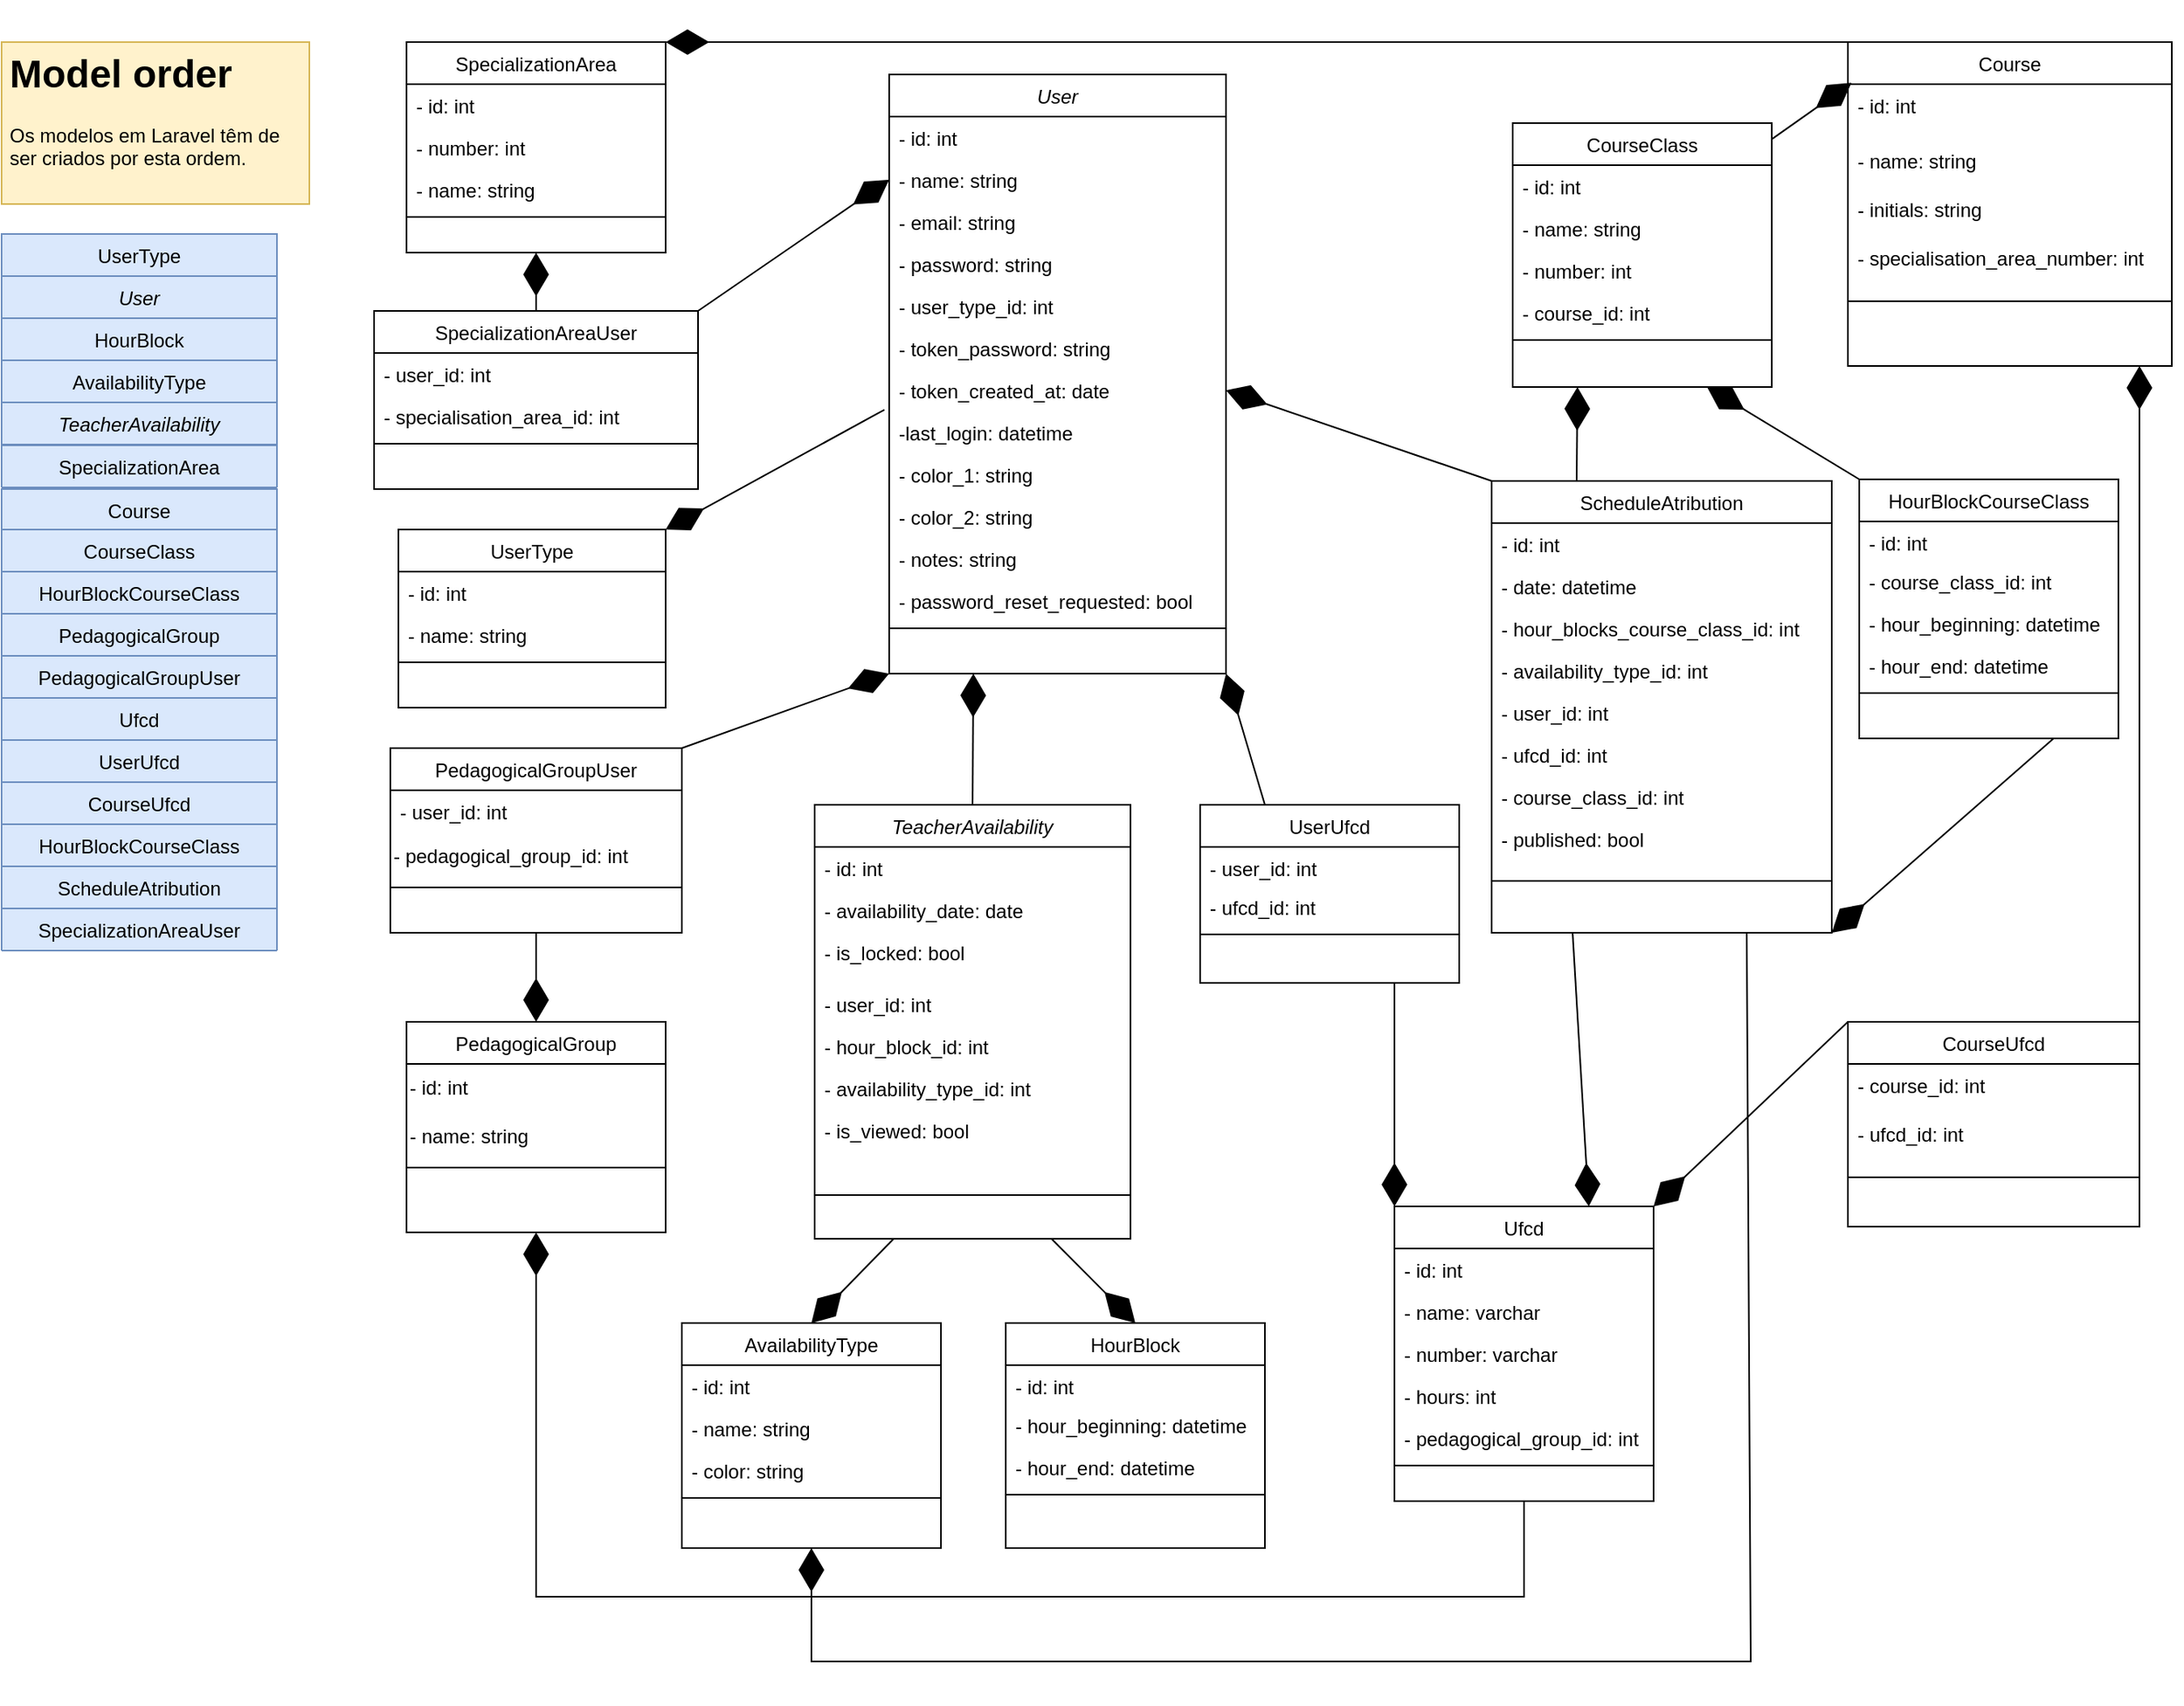 <mxfile version="22.0.8" type="device">
  <diagram id="C5RBs43oDa-KdzZeNtuy" name="Page-1">
    <mxGraphModel dx="1434" dy="1989" grid="1" gridSize="10" guides="1" tooltips="1" connect="1" arrows="1" fold="1" page="1" pageScale="1" pageWidth="827" pageHeight="1169" math="0" shadow="0">
      <root>
        <mxCell id="WIyWlLk6GJQsqaUBKTNV-0" />
        <mxCell id="WIyWlLk6GJQsqaUBKTNV-1" parent="WIyWlLk6GJQsqaUBKTNV-0" />
        <mxCell id="zkfFHV4jXpPFQw0GAbJ--6" value="ScheduleAtribution" style="swimlane;fontStyle=0;align=center;verticalAlign=top;childLayout=stackLayout;horizontal=1;startSize=26;horizontalStack=0;resizeParent=1;resizeLast=0;collapsible=1;marginBottom=0;rounded=0;shadow=0;strokeWidth=1;" parent="WIyWlLk6GJQsqaUBKTNV-1" vertex="1">
          <mxGeometry x="1200" y="-849" width="210" height="279" as="geometry">
            <mxRectangle x="130" y="380" width="160" height="26" as="alternateBounds" />
          </mxGeometry>
        </mxCell>
        <mxCell id="zkfFHV4jXpPFQw0GAbJ--7" value="- id: int" style="text;align=left;verticalAlign=top;spacingLeft=4;spacingRight=4;overflow=hidden;rotatable=0;points=[[0,0.5],[1,0.5]];portConstraint=eastwest;" parent="zkfFHV4jXpPFQw0GAbJ--6" vertex="1">
          <mxGeometry y="26" width="210" height="26" as="geometry" />
        </mxCell>
        <mxCell id="1Ysb5wcZxNaZWGirDd5u-2" value="- date: datetime" style="text;align=left;verticalAlign=top;spacingLeft=4;spacingRight=4;overflow=hidden;rotatable=0;points=[[0,0.5],[1,0.5]];portConstraint=eastwest;rounded=0;shadow=0;html=0;" parent="zkfFHV4jXpPFQw0GAbJ--6" vertex="1">
          <mxGeometry y="52" width="210" height="26" as="geometry" />
        </mxCell>
        <mxCell id="zkfFHV4jXpPFQw0GAbJ--8" value="- hour_blocks_course_class_id: int" style="text;align=left;verticalAlign=top;spacingLeft=4;spacingRight=4;overflow=hidden;rotatable=0;points=[[0,0.5],[1,0.5]];portConstraint=eastwest;rounded=0;shadow=0;html=0;" parent="zkfFHV4jXpPFQw0GAbJ--6" vertex="1">
          <mxGeometry y="78" width="210" height="26" as="geometry" />
        </mxCell>
        <mxCell id="blowVpimQJgfHFu3aq48-7" value="- availability_type_id: int" style="text;align=left;verticalAlign=top;spacingLeft=4;spacingRight=4;overflow=hidden;rotatable=0;points=[[0,0.5],[1,0.5]];portConstraint=eastwest;rounded=0;shadow=0;html=0;" parent="zkfFHV4jXpPFQw0GAbJ--6" vertex="1">
          <mxGeometry y="104" width="210" height="26" as="geometry" />
        </mxCell>
        <mxCell id="awKy6bNK3U6Ne4K9uNtv-39" value="- user_id: int" style="text;align=left;verticalAlign=top;spacingLeft=4;spacingRight=4;overflow=hidden;rotatable=0;points=[[0,0.5],[1,0.5]];portConstraint=eastwest;rounded=0;shadow=0;html=0;" parent="zkfFHV4jXpPFQw0GAbJ--6" vertex="1">
          <mxGeometry y="130" width="210" height="26" as="geometry" />
        </mxCell>
        <mxCell id="awKy6bNK3U6Ne4K9uNtv-36" value="- ufcd_id: int" style="text;align=left;verticalAlign=top;spacingLeft=4;spacingRight=4;overflow=hidden;rotatable=0;points=[[0,0.5],[1,0.5]];portConstraint=eastwest;rounded=0;shadow=0;html=0;" parent="zkfFHV4jXpPFQw0GAbJ--6" vertex="1">
          <mxGeometry y="156" width="210" height="26" as="geometry" />
        </mxCell>
        <mxCell id="awKy6bNK3U6Ne4K9uNtv-35" value="- course_class_id: int" style="text;align=left;verticalAlign=top;spacingLeft=4;spacingRight=4;overflow=hidden;rotatable=0;points=[[0,0.5],[1,0.5]];portConstraint=eastwest;rounded=0;shadow=0;html=0;" parent="zkfFHV4jXpPFQw0GAbJ--6" vertex="1">
          <mxGeometry y="182" width="210" height="26" as="geometry" />
        </mxCell>
        <mxCell id="lgywgEwXlo5KkBhqpf16-4" value="- published: bool" style="text;align=left;verticalAlign=top;spacingLeft=4;spacingRight=4;overflow=hidden;rotatable=0;points=[[0,0.5],[1,0.5]];portConstraint=eastwest;rounded=0;shadow=0;html=0;" parent="zkfFHV4jXpPFQw0GAbJ--6" vertex="1">
          <mxGeometry y="208" width="210" height="26" as="geometry" />
        </mxCell>
        <mxCell id="zkfFHV4jXpPFQw0GAbJ--9" value="" style="line;html=1;strokeWidth=1;align=left;verticalAlign=middle;spacingTop=-1;spacingLeft=3;spacingRight=3;rotatable=0;labelPosition=right;points=[];portConstraint=eastwest;" parent="zkfFHV4jXpPFQw0GAbJ--6" vertex="1">
          <mxGeometry y="234" width="210" height="26" as="geometry" />
        </mxCell>
        <mxCell id="zkfFHV4jXpPFQw0GAbJ--13" value="PedagogicalGroup" style="swimlane;fontStyle=0;align=center;verticalAlign=top;childLayout=stackLayout;horizontal=1;startSize=26;horizontalStack=0;resizeParent=1;resizeLast=0;collapsible=1;marginBottom=0;rounded=0;shadow=0;strokeWidth=1;" parent="WIyWlLk6GJQsqaUBKTNV-1" vertex="1">
          <mxGeometry x="530" y="-515" width="160" height="130" as="geometry">
            <mxRectangle x="340" y="380" width="170" height="26" as="alternateBounds" />
          </mxGeometry>
        </mxCell>
        <mxCell id="jHJUqvKcDwpoG7KgPXEZ-5" value="- id: int" style="text;html=1;align=left;verticalAlign=middle;resizable=0;points=[];autosize=1;strokeColor=none;fillColor=none;" parent="zkfFHV4jXpPFQw0GAbJ--13" vertex="1">
          <mxGeometry y="26" width="160" height="30" as="geometry" />
        </mxCell>
        <mxCell id="jHJUqvKcDwpoG7KgPXEZ-1" value="- name: string" style="text;html=1;align=left;verticalAlign=middle;resizable=0;points=[];autosize=1;strokeColor=none;fillColor=none;" parent="zkfFHV4jXpPFQw0GAbJ--13" vertex="1">
          <mxGeometry y="56" width="160" height="30" as="geometry" />
        </mxCell>
        <mxCell id="zkfFHV4jXpPFQw0GAbJ--15" value="" style="line;html=1;strokeWidth=1;align=left;verticalAlign=middle;spacingTop=-1;spacingLeft=3;spacingRight=3;rotatable=0;labelPosition=right;points=[];portConstraint=eastwest;" parent="zkfFHV4jXpPFQw0GAbJ--13" vertex="1">
          <mxGeometry y="86" width="160" height="8" as="geometry" />
        </mxCell>
        <mxCell id="zkfFHV4jXpPFQw0GAbJ--17" value="SpecializationArea" style="swimlane;fontStyle=0;align=center;verticalAlign=top;childLayout=stackLayout;horizontal=1;startSize=26;horizontalStack=0;resizeParent=1;resizeLast=0;collapsible=1;marginBottom=0;rounded=0;shadow=0;strokeWidth=1;" parent="WIyWlLk6GJQsqaUBKTNV-1" vertex="1">
          <mxGeometry x="530" y="-1120" width="160" height="130" as="geometry">
            <mxRectangle x="550" y="140" width="160" height="26" as="alternateBounds" />
          </mxGeometry>
        </mxCell>
        <mxCell id="p_JrhFy0lGIqg0fMRoFD-0" value="- id: int" style="text;align=left;verticalAlign=top;spacingLeft=4;spacingRight=4;overflow=hidden;rotatable=0;points=[[0,0.5],[1,0.5]];portConstraint=eastwest;" parent="zkfFHV4jXpPFQw0GAbJ--17" vertex="1">
          <mxGeometry y="26" width="160" height="26" as="geometry" />
        </mxCell>
        <mxCell id="zkfFHV4jXpPFQw0GAbJ--18" value="- number: int" style="text;align=left;verticalAlign=top;spacingLeft=4;spacingRight=4;overflow=hidden;rotatable=0;points=[[0,0.5],[1,0.5]];portConstraint=eastwest;" parent="zkfFHV4jXpPFQw0GAbJ--17" vertex="1">
          <mxGeometry y="52" width="160" height="26" as="geometry" />
        </mxCell>
        <mxCell id="zkfFHV4jXpPFQw0GAbJ--24" value="- name: string" style="text;align=left;verticalAlign=top;spacingLeft=4;spacingRight=4;overflow=hidden;rotatable=0;points=[[0,0.5],[1,0.5]];portConstraint=eastwest;" parent="zkfFHV4jXpPFQw0GAbJ--17" vertex="1">
          <mxGeometry y="78" width="160" height="26" as="geometry" />
        </mxCell>
        <mxCell id="zkfFHV4jXpPFQw0GAbJ--23" value="" style="line;html=1;strokeWidth=1;align=left;verticalAlign=middle;spacingTop=-1;spacingLeft=3;spacingRight=3;rotatable=0;labelPosition=right;points=[];portConstraint=eastwest;" parent="zkfFHV4jXpPFQw0GAbJ--17" vertex="1">
          <mxGeometry y="104" width="160" height="8" as="geometry" />
        </mxCell>
        <mxCell id="LtZa6qZEjwgRx2LmojuM-1" value="TeacherAvailability " style="swimlane;fontStyle=2;align=center;verticalAlign=top;childLayout=stackLayout;horizontal=1;startSize=26;horizontalStack=0;resizeParent=1;resizeLast=0;collapsible=1;marginBottom=0;rounded=0;shadow=0;strokeWidth=1;" parent="WIyWlLk6GJQsqaUBKTNV-1" vertex="1">
          <mxGeometry x="782" y="-649" width="195" height="268" as="geometry">
            <mxRectangle x="230" y="140" width="160" height="26" as="alternateBounds" />
          </mxGeometry>
        </mxCell>
        <mxCell id="LtZa6qZEjwgRx2LmojuM-2" value="- id: int" style="text;align=left;verticalAlign=top;spacingLeft=4;spacingRight=4;overflow=hidden;rotatable=0;points=[[0,0.5],[1,0.5]];portConstraint=eastwest;" parent="LtZa6qZEjwgRx2LmojuM-1" vertex="1">
          <mxGeometry y="26" width="195" height="26" as="geometry" />
        </mxCell>
        <mxCell id="LtZa6qZEjwgRx2LmojuM-3" value="- availability_date: date" style="text;align=left;verticalAlign=top;spacingLeft=4;spacingRight=4;overflow=hidden;rotatable=0;points=[[0,0.5],[1,0.5]];portConstraint=eastwest;rounded=0;shadow=0;html=0;" parent="LtZa6qZEjwgRx2LmojuM-1" vertex="1">
          <mxGeometry y="52" width="195" height="26" as="geometry" />
        </mxCell>
        <mxCell id="jHJUqvKcDwpoG7KgPXEZ-7" value="- is_locked: bool" style="text;align=left;verticalAlign=top;spacingLeft=4;spacingRight=4;overflow=hidden;rotatable=0;points=[[0,0.5],[1,0.5]];portConstraint=eastwest;rounded=0;shadow=0;html=0;" parent="LtZa6qZEjwgRx2LmojuM-1" vertex="1">
          <mxGeometry y="78" width="195" height="32" as="geometry" />
        </mxCell>
        <mxCell id="awKy6bNK3U6Ne4K9uNtv-238" value="- user_id: int" style="text;align=left;verticalAlign=top;spacingLeft=4;spacingRight=4;overflow=hidden;rotatable=0;points=[[0,0.5],[1,0.5]];portConstraint=eastwest;rounded=0;shadow=0;html=0;" parent="LtZa6qZEjwgRx2LmojuM-1" vertex="1">
          <mxGeometry y="110" width="195" height="26" as="geometry" />
        </mxCell>
        <mxCell id="awKy6bNK3U6Ne4K9uNtv-236" value="- hour_block_id: int" style="text;align=left;verticalAlign=top;spacingLeft=4;spacingRight=4;overflow=hidden;rotatable=0;points=[[0,0.5],[1,0.5]];portConstraint=eastwest;rounded=0;shadow=0;html=0;" parent="LtZa6qZEjwgRx2LmojuM-1" vertex="1">
          <mxGeometry y="136" width="195" height="26" as="geometry" />
        </mxCell>
        <mxCell id="awKy6bNK3U6Ne4K9uNtv-237" value="- availability_type_id: int" style="text;align=left;verticalAlign=top;spacingLeft=4;spacingRight=4;overflow=hidden;rotatable=0;points=[[0,0.5],[1,0.5]];portConstraint=eastwest;rounded=0;shadow=0;html=0;" parent="LtZa6qZEjwgRx2LmojuM-1" vertex="1">
          <mxGeometry y="162" width="195" height="26" as="geometry" />
        </mxCell>
        <mxCell id="lgywgEwXlo5KkBhqpf16-1" value="- is_viewed: bool" style="text;align=left;verticalAlign=top;spacingLeft=4;spacingRight=4;overflow=hidden;rotatable=0;points=[[0,0.5],[1,0.5]];portConstraint=eastwest;rounded=0;shadow=0;html=0;" parent="LtZa6qZEjwgRx2LmojuM-1" vertex="1">
          <mxGeometry y="188" width="195" height="26" as="geometry" />
        </mxCell>
        <mxCell id="LtZa6qZEjwgRx2LmojuM-5" value="" style="line;html=1;strokeWidth=1;align=left;verticalAlign=middle;spacingTop=-1;spacingLeft=3;spacingRight=3;rotatable=0;labelPosition=right;points=[];portConstraint=eastwest;" parent="LtZa6qZEjwgRx2LmojuM-1" vertex="1">
          <mxGeometry y="214" width="195" height="54" as="geometry" />
        </mxCell>
        <mxCell id="LtZa6qZEjwgRx2LmojuM-7" value="AvailabilityType" style="swimlane;fontStyle=0;align=center;verticalAlign=top;childLayout=stackLayout;horizontal=1;startSize=26;horizontalStack=0;resizeParent=1;resizeLast=0;collapsible=1;marginBottom=0;rounded=0;shadow=0;strokeWidth=1;" parent="WIyWlLk6GJQsqaUBKTNV-1" vertex="1">
          <mxGeometry x="700" y="-329" width="160" height="139" as="geometry">
            <mxRectangle x="340" y="380" width="170" height="26" as="alternateBounds" />
          </mxGeometry>
        </mxCell>
        <mxCell id="LtZa6qZEjwgRx2LmojuM-8" value="- id: int" style="text;align=left;verticalAlign=top;spacingLeft=4;spacingRight=4;overflow=hidden;rotatable=0;points=[[0,0.5],[1,0.5]];portConstraint=eastwest;" parent="LtZa6qZEjwgRx2LmojuM-7" vertex="1">
          <mxGeometry y="26" width="160" height="26" as="geometry" />
        </mxCell>
        <mxCell id="awKy6bNK3U6Ne4K9uNtv-76" value="- name: string" style="text;align=left;verticalAlign=top;spacingLeft=4;spacingRight=4;overflow=hidden;rotatable=0;points=[[0,0.5],[1,0.5]];portConstraint=eastwest;" parent="LtZa6qZEjwgRx2LmojuM-7" vertex="1">
          <mxGeometry y="52" width="160" height="26" as="geometry" />
        </mxCell>
        <mxCell id="lgywgEwXlo5KkBhqpf16-0" value="- color: string" style="text;align=left;verticalAlign=top;spacingLeft=4;spacingRight=4;overflow=hidden;rotatable=0;points=[[0,0.5],[1,0.5]];portConstraint=eastwest;" parent="LtZa6qZEjwgRx2LmojuM-7" vertex="1">
          <mxGeometry y="78" width="160" height="26" as="geometry" />
        </mxCell>
        <mxCell id="LtZa6qZEjwgRx2LmojuM-9" value="" style="line;html=1;strokeWidth=1;align=left;verticalAlign=middle;spacingTop=-1;spacingLeft=3;spacingRight=3;rotatable=0;labelPosition=right;points=[];portConstraint=eastwest;" parent="LtZa6qZEjwgRx2LmojuM-7" vertex="1">
          <mxGeometry y="104" width="160" height="8" as="geometry" />
        </mxCell>
        <mxCell id="LtZa6qZEjwgRx2LmojuM-10" value="HourBlock" style="swimlane;fontStyle=0;align=center;verticalAlign=top;childLayout=stackLayout;horizontal=1;startSize=26;horizontalStack=0;resizeParent=1;resizeLast=0;collapsible=1;marginBottom=0;rounded=0;shadow=0;strokeWidth=1;" parent="WIyWlLk6GJQsqaUBKTNV-1" vertex="1">
          <mxGeometry x="900" y="-329" width="160" height="139" as="geometry">
            <mxRectangle x="340" y="380" width="170" height="26" as="alternateBounds" />
          </mxGeometry>
        </mxCell>
        <mxCell id="LtZa6qZEjwgRx2LmojuM-11" value="- id: int" style="text;align=left;verticalAlign=top;spacingLeft=4;spacingRight=4;overflow=hidden;rotatable=0;points=[[0,0.5],[1,0.5]];portConstraint=eastwest;" parent="LtZa6qZEjwgRx2LmojuM-10" vertex="1">
          <mxGeometry y="26" width="160" height="24" as="geometry" />
        </mxCell>
        <mxCell id="1Ysb5wcZxNaZWGirDd5u-0" value="- hour_beginning: datetime" style="text;align=left;verticalAlign=top;spacingLeft=4;spacingRight=4;overflow=hidden;rotatable=0;points=[[0,0.5],[1,0.5]];portConstraint=eastwest;" parent="LtZa6qZEjwgRx2LmojuM-10" vertex="1">
          <mxGeometry y="50" width="160" height="26" as="geometry" />
        </mxCell>
        <mxCell id="uwKohxWAHjOvvjuOZLJz-6" value="- hour_end: datetime" style="text;align=left;verticalAlign=top;spacingLeft=4;spacingRight=4;overflow=hidden;rotatable=0;points=[[0,0.5],[1,0.5]];portConstraint=eastwest;" parent="LtZa6qZEjwgRx2LmojuM-10" vertex="1">
          <mxGeometry y="76" width="160" height="26" as="geometry" />
        </mxCell>
        <mxCell id="LtZa6qZEjwgRx2LmojuM-12" value="" style="line;html=1;strokeWidth=1;align=left;verticalAlign=middle;spacingTop=-1;spacingLeft=3;spacingRight=3;rotatable=0;labelPosition=right;points=[];portConstraint=eastwest;" parent="LtZa6qZEjwgRx2LmojuM-10" vertex="1">
          <mxGeometry y="102" width="160" height="8" as="geometry" />
        </mxCell>
        <mxCell id="LtZa6qZEjwgRx2LmojuM-13" value="Ufcd" style="swimlane;fontStyle=0;align=center;verticalAlign=top;childLayout=stackLayout;horizontal=1;startSize=26;horizontalStack=0;resizeParent=1;resizeLast=0;collapsible=1;marginBottom=0;rounded=0;shadow=0;strokeWidth=1;" parent="WIyWlLk6GJQsqaUBKTNV-1" vertex="1">
          <mxGeometry x="1140" y="-401" width="160" height="182" as="geometry">
            <mxRectangle x="340" y="380" width="170" height="26" as="alternateBounds" />
          </mxGeometry>
        </mxCell>
        <mxCell id="LtZa6qZEjwgRx2LmojuM-14" value="- id: int" style="text;align=left;verticalAlign=top;spacingLeft=4;spacingRight=4;overflow=hidden;rotatable=0;points=[[0,0.5],[1,0.5]];portConstraint=eastwest;" parent="LtZa6qZEjwgRx2LmojuM-13" vertex="1">
          <mxGeometry y="26" width="160" height="26" as="geometry" />
        </mxCell>
        <mxCell id="blowVpimQJgfHFu3aq48-3" value="- name: varchar" style="text;align=left;verticalAlign=top;spacingLeft=4;spacingRight=4;overflow=hidden;rotatable=0;points=[[0,0.5],[1,0.5]];portConstraint=eastwest;" parent="LtZa6qZEjwgRx2LmojuM-13" vertex="1">
          <mxGeometry y="52" width="160" height="26" as="geometry" />
        </mxCell>
        <mxCell id="blowVpimQJgfHFu3aq48-4" value="- number: varchar" style="text;align=left;verticalAlign=top;spacingLeft=4;spacingRight=4;overflow=hidden;rotatable=0;points=[[0,0.5],[1,0.5]];portConstraint=eastwest;" parent="LtZa6qZEjwgRx2LmojuM-13" vertex="1">
          <mxGeometry y="78" width="160" height="26" as="geometry" />
        </mxCell>
        <mxCell id="blowVpimQJgfHFu3aq48-5" value="- hours: int" style="text;align=left;verticalAlign=top;spacingLeft=4;spacingRight=4;overflow=hidden;rotatable=0;points=[[0,0.5],[1,0.5]];portConstraint=eastwest;" parent="LtZa6qZEjwgRx2LmojuM-13" vertex="1">
          <mxGeometry y="104" width="160" height="26" as="geometry" />
        </mxCell>
        <mxCell id="blowVpimQJgfHFu3aq48-6" value="- pedagogical_group_id: int" style="text;align=left;verticalAlign=top;spacingLeft=4;spacingRight=4;overflow=hidden;rotatable=0;points=[[0,0.5],[1,0.5]];portConstraint=eastwest;" parent="LtZa6qZEjwgRx2LmojuM-13" vertex="1">
          <mxGeometry y="130" width="160" height="26" as="geometry" />
        </mxCell>
        <mxCell id="LtZa6qZEjwgRx2LmojuM-15" value="" style="line;html=1;strokeWidth=1;align=left;verticalAlign=middle;spacingTop=-1;spacingLeft=3;spacingRight=3;rotatable=0;labelPosition=right;points=[];portConstraint=eastwest;" parent="LtZa6qZEjwgRx2LmojuM-13" vertex="1">
          <mxGeometry y="156" width="160" height="8" as="geometry" />
        </mxCell>
        <mxCell id="LtZa6qZEjwgRx2LmojuM-16" value="CourseClass" style="swimlane;fontStyle=0;align=center;verticalAlign=top;childLayout=stackLayout;horizontal=1;startSize=26;horizontalStack=0;resizeParent=1;resizeLast=0;collapsible=1;marginBottom=0;rounded=0;shadow=0;strokeWidth=1;" parent="WIyWlLk6GJQsqaUBKTNV-1" vertex="1">
          <mxGeometry x="1213" y="-1070" width="160" height="163" as="geometry">
            <mxRectangle x="340" y="380" width="170" height="26" as="alternateBounds" />
          </mxGeometry>
        </mxCell>
        <mxCell id="LtZa6qZEjwgRx2LmojuM-17" value="- id: int&#xa;" style="text;align=left;verticalAlign=top;spacingLeft=4;spacingRight=4;overflow=hidden;rotatable=0;points=[[0,0.5],[1,0.5]];portConstraint=eastwest;" parent="LtZa6qZEjwgRx2LmojuM-16" vertex="1">
          <mxGeometry y="26" width="160" height="26" as="geometry" />
        </mxCell>
        <mxCell id="awKy6bNK3U6Ne4K9uNtv-26" value="- name: string&#xa;" style="text;align=left;verticalAlign=top;spacingLeft=4;spacingRight=4;overflow=hidden;rotatable=0;points=[[0,0.5],[1,0.5]];portConstraint=eastwest;" parent="LtZa6qZEjwgRx2LmojuM-16" vertex="1">
          <mxGeometry y="52" width="160" height="26" as="geometry" />
        </mxCell>
        <mxCell id="uwKohxWAHjOvvjuOZLJz-1" value="- number: int" style="text;align=left;verticalAlign=top;spacingLeft=4;spacingRight=4;overflow=hidden;rotatable=0;points=[[0,0.5],[1,0.5]];portConstraint=eastwest;" parent="LtZa6qZEjwgRx2LmojuM-16" vertex="1">
          <mxGeometry y="78" width="160" height="26" as="geometry" />
        </mxCell>
        <mxCell id="uwKohxWAHjOvvjuOZLJz-3" value="- course_id: int" style="text;align=left;verticalAlign=top;spacingLeft=4;spacingRight=4;overflow=hidden;rotatable=0;points=[[0,0.5],[1,0.5]];portConstraint=eastwest;" parent="LtZa6qZEjwgRx2LmojuM-16" vertex="1">
          <mxGeometry y="104" width="160" height="26" as="geometry" />
        </mxCell>
        <mxCell id="LtZa6qZEjwgRx2LmojuM-18" value="" style="line;html=1;strokeWidth=1;align=left;verticalAlign=middle;spacingTop=-1;spacingLeft=3;spacingRight=3;rotatable=0;labelPosition=right;points=[];portConstraint=eastwest;" parent="LtZa6qZEjwgRx2LmojuM-16" vertex="1">
          <mxGeometry y="130" width="160" height="8" as="geometry" />
        </mxCell>
        <mxCell id="LtZa6qZEjwgRx2LmojuM-19" value="Course" style="swimlane;fontStyle=0;align=center;verticalAlign=top;childLayout=stackLayout;horizontal=1;startSize=26;horizontalStack=0;resizeParent=1;resizeLast=0;collapsible=1;marginBottom=0;rounded=0;shadow=0;strokeWidth=1;" parent="WIyWlLk6GJQsqaUBKTNV-1" vertex="1">
          <mxGeometry x="1420" y="-1120" width="200" height="200" as="geometry">
            <mxRectangle x="340" y="380" width="170" height="26" as="alternateBounds" />
          </mxGeometry>
        </mxCell>
        <mxCell id="LtZa6qZEjwgRx2LmojuM-20" value="- id: int    " style="text;align=left;verticalAlign=top;spacingLeft=4;spacingRight=4;overflow=hidden;rotatable=0;points=[[0,0.5],[1,0.5]];portConstraint=eastwest;" parent="LtZa6qZEjwgRx2LmojuM-19" vertex="1">
          <mxGeometry y="26" width="200" height="34" as="geometry" />
        </mxCell>
        <mxCell id="blowVpimQJgfHFu3aq48-0" value="- name: string" style="text;align=left;verticalAlign=top;spacingLeft=4;spacingRight=4;overflow=hidden;rotatable=0;points=[[0,0.5],[1,0.5]];portConstraint=eastwest;" parent="LtZa6qZEjwgRx2LmojuM-19" vertex="1">
          <mxGeometry y="60" width="200" height="30" as="geometry" />
        </mxCell>
        <mxCell id="1Ysb5wcZxNaZWGirDd5u-3" value="- initials: string" style="text;align=left;verticalAlign=top;spacingLeft=4;spacingRight=4;overflow=hidden;rotatable=0;points=[[0,0.5],[1,0.5]];portConstraint=eastwest;" parent="LtZa6qZEjwgRx2LmojuM-19" vertex="1">
          <mxGeometry y="90" width="200" height="30" as="geometry" />
        </mxCell>
        <mxCell id="uwKohxWAHjOvvjuOZLJz-8" value="- specialisation_area_number: int" style="text;align=left;verticalAlign=top;spacingLeft=4;spacingRight=4;overflow=hidden;rotatable=0;points=[[0,0.5],[1,0.5]];portConstraint=eastwest;" parent="LtZa6qZEjwgRx2LmojuM-19" vertex="1">
          <mxGeometry y="120" width="200" height="30" as="geometry" />
        </mxCell>
        <mxCell id="LtZa6qZEjwgRx2LmojuM-21" value="" style="line;html=1;strokeWidth=1;align=left;verticalAlign=middle;spacingTop=-1;spacingLeft=3;spacingRight=3;rotatable=0;labelPosition=right;points=[];portConstraint=eastwest;" parent="LtZa6qZEjwgRx2LmojuM-19" vertex="1">
          <mxGeometry y="150" width="200" height="20" as="geometry" />
        </mxCell>
        <mxCell id="zkfFHV4jXpPFQw0GAbJ--0" value="User" style="swimlane;fontStyle=2;align=center;verticalAlign=top;childLayout=stackLayout;horizontal=1;startSize=26;horizontalStack=0;resizeParent=1;resizeLast=0;collapsible=1;marginBottom=0;rounded=0;shadow=0;strokeWidth=1;" parent="WIyWlLk6GJQsqaUBKTNV-1" vertex="1">
          <mxGeometry x="828" y="-1100" width="208" height="370" as="geometry">
            <mxRectangle x="230" y="140" width="160" height="26" as="alternateBounds" />
          </mxGeometry>
        </mxCell>
        <mxCell id="zkfFHV4jXpPFQw0GAbJ--1" value="- id: int" style="text;align=left;verticalAlign=top;spacingLeft=4;spacingRight=4;overflow=hidden;rotatable=0;points=[[0,0.5],[1,0.5]];portConstraint=eastwest;" parent="zkfFHV4jXpPFQw0GAbJ--0" vertex="1">
          <mxGeometry y="26" width="208" height="26" as="geometry" />
        </mxCell>
        <mxCell id="SwSNHOkzyelOd3VxYM5m-2" value="- name: string" style="text;align=left;verticalAlign=top;spacingLeft=4;spacingRight=4;overflow=hidden;rotatable=0;points=[[0,0.5],[1,0.5]];portConstraint=eastwest;rounded=0;shadow=0;html=0;" parent="zkfFHV4jXpPFQw0GAbJ--0" vertex="1">
          <mxGeometry y="52" width="208" height="26" as="geometry" />
        </mxCell>
        <mxCell id="awKy6bNK3U6Ne4K9uNtv-0" value="- email: string" style="text;align=left;verticalAlign=top;spacingLeft=4;spacingRight=4;overflow=hidden;rotatable=0;points=[[0,0.5],[1,0.5]];portConstraint=eastwest;rounded=0;shadow=0;html=0;" parent="zkfFHV4jXpPFQw0GAbJ--0" vertex="1">
          <mxGeometry y="78" width="208" height="26" as="geometry" />
        </mxCell>
        <mxCell id="awKy6bNK3U6Ne4K9uNtv-8" value="- password: string" style="text;align=left;verticalAlign=top;spacingLeft=4;spacingRight=4;overflow=hidden;rotatable=0;points=[[0,0.5],[1,0.5]];portConstraint=eastwest;rounded=0;shadow=0;html=0;" parent="zkfFHV4jXpPFQw0GAbJ--0" vertex="1">
          <mxGeometry y="104" width="208" height="26" as="geometry" />
        </mxCell>
        <mxCell id="awKy6bNK3U6Ne4K9uNtv-281" value="- user_type_id: int" style="text;align=left;verticalAlign=top;spacingLeft=4;spacingRight=4;overflow=hidden;rotatable=0;points=[[0,0.5],[1,0.5]];portConstraint=eastwest;rounded=0;shadow=0;html=0;" parent="zkfFHV4jXpPFQw0GAbJ--0" vertex="1">
          <mxGeometry y="130" width="208" height="26" as="geometry" />
        </mxCell>
        <mxCell id="Z3VJuawiQVvA8Trn1pHW-3" value="- token_password: string" style="text;align=left;verticalAlign=top;spacingLeft=4;spacingRight=4;overflow=hidden;rotatable=0;points=[[0,0.5],[1,0.5]];portConstraint=eastwest;rounded=0;shadow=0;html=0;" parent="zkfFHV4jXpPFQw0GAbJ--0" vertex="1">
          <mxGeometry y="156" width="208" height="26" as="geometry" />
        </mxCell>
        <mxCell id="Z3VJuawiQVvA8Trn1pHW-2" value="- token_created_at: date" style="text;align=left;verticalAlign=top;spacingLeft=4;spacingRight=4;overflow=hidden;rotatable=0;points=[[0,0.5],[1,0.5]];portConstraint=eastwest;rounded=0;shadow=0;html=0;" parent="zkfFHV4jXpPFQw0GAbJ--0" vertex="1">
          <mxGeometry y="182" width="208" height="26" as="geometry" />
        </mxCell>
        <mxCell id="p_JrhFy0lGIqg0fMRoFD-2" value="-last_login: datetime" style="text;align=left;verticalAlign=top;spacingLeft=4;spacingRight=4;overflow=hidden;rotatable=0;points=[[0,0.5],[1,0.5]];portConstraint=eastwest;rounded=0;shadow=0;html=0;" parent="zkfFHV4jXpPFQw0GAbJ--0" vertex="1">
          <mxGeometry y="208" width="208" height="26" as="geometry" />
        </mxCell>
        <mxCell id="zkfFHV4jXpPFQw0GAbJ--3" value="- color_1: string" style="text;align=left;verticalAlign=top;spacingLeft=4;spacingRight=4;overflow=hidden;rotatable=0;points=[[0,0.5],[1,0.5]];portConstraint=eastwest;rounded=0;shadow=0;html=0;" parent="zkfFHV4jXpPFQw0GAbJ--0" vertex="1">
          <mxGeometry y="234" width="208" height="26" as="geometry" />
        </mxCell>
        <mxCell id="awKy6bNK3U6Ne4K9uNtv-9" value="- color_2: string" style="text;align=left;verticalAlign=top;spacingLeft=4;spacingRight=4;overflow=hidden;rotatable=0;points=[[0,0.5],[1,0.5]];portConstraint=eastwest;rounded=0;shadow=0;html=0;" parent="zkfFHV4jXpPFQw0GAbJ--0" vertex="1">
          <mxGeometry y="260" width="208" height="26" as="geometry" />
        </mxCell>
        <mxCell id="GsD1CoGqFvcmcI04HkCD-0" value="- notes: string" style="text;align=left;verticalAlign=top;spacingLeft=4;spacingRight=4;overflow=hidden;rotatable=0;points=[[0,0.5],[1,0.5]];portConstraint=eastwest;rounded=0;shadow=0;html=0;" parent="zkfFHV4jXpPFQw0GAbJ--0" vertex="1">
          <mxGeometry y="286" width="208" height="26" as="geometry" />
        </mxCell>
        <mxCell id="lgywgEwXlo5KkBhqpf16-2" value="- password_reset_requested: bool" style="text;align=left;verticalAlign=top;spacingLeft=4;spacingRight=4;overflow=hidden;rotatable=0;points=[[0,0.5],[1,0.5]];portConstraint=eastwest;rounded=0;shadow=0;html=0;" parent="zkfFHV4jXpPFQw0GAbJ--0" vertex="1">
          <mxGeometry y="312" width="208" height="26" as="geometry" />
        </mxCell>
        <mxCell id="zkfFHV4jXpPFQw0GAbJ--4" value="" style="line;html=1;strokeWidth=1;align=left;verticalAlign=middle;spacingTop=-1;spacingLeft=3;spacingRight=3;rotatable=0;labelPosition=right;points=[];portConstraint=eastwest;" parent="zkfFHV4jXpPFQw0GAbJ--0" vertex="1">
          <mxGeometry y="338" width="208" height="8" as="geometry" />
        </mxCell>
        <mxCell id="awKy6bNK3U6Ne4K9uNtv-23" value="" style="endArrow=diamondThin;endFill=1;endSize=24;html=1;rounded=0;exitX=0.25;exitY=0;exitDx=0;exitDy=0;entryX=0.25;entryY=1;entryDx=0;entryDy=0;" parent="WIyWlLk6GJQsqaUBKTNV-1" source="zkfFHV4jXpPFQw0GAbJ--6" target="LtZa6qZEjwgRx2LmojuM-16" edge="1">
          <mxGeometry width="160" relative="1" as="geometry">
            <mxPoint x="1279.2" y="-843.816" as="sourcePoint" />
            <mxPoint x="1400" y="-870" as="targetPoint" />
          </mxGeometry>
        </mxCell>
        <mxCell id="awKy6bNK3U6Ne4K9uNtv-27" value="" style="endArrow=diamondThin;endFill=1;endSize=24;html=1;rounded=0;entryX=0.75;entryY=0;entryDx=0;entryDy=0;" parent="WIyWlLk6GJQsqaUBKTNV-1" target="LtZa6qZEjwgRx2LmojuM-13" edge="1">
          <mxGeometry width="160" relative="1" as="geometry">
            <mxPoint x="1250" y="-570" as="sourcePoint" />
            <mxPoint x="750" y="-1210" as="targetPoint" />
          </mxGeometry>
        </mxCell>
        <mxCell id="awKy6bNK3U6Ne4K9uNtv-29" value="" style="endArrow=diamondThin;endFill=1;endSize=24;html=1;rounded=0;entryX=1;entryY=0;entryDx=0;entryDy=0;exitX=0;exitY=0;exitDx=0;exitDy=0;" parent="WIyWlLk6GJQsqaUBKTNV-1" source="LtZa6qZEjwgRx2LmojuM-19" target="zkfFHV4jXpPFQw0GAbJ--17" edge="1">
          <mxGeometry width="160" relative="1" as="geometry">
            <mxPoint x="590" y="-1210" as="sourcePoint" />
            <mxPoint x="750" y="-1210" as="targetPoint" />
          </mxGeometry>
        </mxCell>
        <mxCell id="awKy6bNK3U6Ne4K9uNtv-30" value="" style="endArrow=diamondThin;endFill=1;endSize=24;html=1;rounded=0;entryX=0.011;entryY=-0.025;entryDx=0;entryDy=0;exitX=1;exitY=0.061;exitDx=0;exitDy=0;exitPerimeter=0;entryPerimeter=0;" parent="WIyWlLk6GJQsqaUBKTNV-1" source="LtZa6qZEjwgRx2LmojuM-16" target="LtZa6qZEjwgRx2LmojuM-20" edge="1">
          <mxGeometry width="160" relative="1" as="geometry">
            <mxPoint x="590" y="-1210" as="sourcePoint" />
            <mxPoint x="1440" y="-940" as="targetPoint" />
          </mxGeometry>
        </mxCell>
        <mxCell id="awKy6bNK3U6Ne4K9uNtv-38" value="" style="endArrow=diamondThin;endFill=1;endSize=24;html=1;rounded=0;exitX=0;exitY=0;exitDx=0;exitDy=0;entryX=1;entryY=0.5;entryDx=0;entryDy=0;" parent="WIyWlLk6GJQsqaUBKTNV-1" source="zkfFHV4jXpPFQw0GAbJ--6" target="Z3VJuawiQVvA8Trn1pHW-2" edge="1">
          <mxGeometry width="160" relative="1" as="geometry">
            <mxPoint x="1600" y="-697" as="sourcePoint" />
            <mxPoint x="1310" y="-844" as="targetPoint" />
          </mxGeometry>
        </mxCell>
        <mxCell id="awKy6bNK3U6Ne4K9uNtv-40" value="CourseUfcd" style="swimlane;fontStyle=0;align=center;verticalAlign=top;childLayout=stackLayout;horizontal=1;startSize=26;horizontalStack=0;resizeParent=1;resizeLast=0;collapsible=1;marginBottom=0;rounded=0;shadow=0;strokeWidth=1;" parent="WIyWlLk6GJQsqaUBKTNV-1" vertex="1">
          <mxGeometry x="1420" y="-515" width="180" height="126.5" as="geometry">
            <mxRectangle x="340" y="380" width="170" height="26" as="alternateBounds" />
          </mxGeometry>
        </mxCell>
        <mxCell id="awKy6bNK3U6Ne4K9uNtv-42" value="- course_id: int" style="text;align=left;verticalAlign=top;spacingLeft=4;spacingRight=4;overflow=hidden;rotatable=0;points=[[0,0.5],[1,0.5]];portConstraint=eastwest;" parent="awKy6bNK3U6Ne4K9uNtv-40" vertex="1">
          <mxGeometry y="26" width="180" height="30" as="geometry" />
        </mxCell>
        <mxCell id="awKy6bNK3U6Ne4K9uNtv-43" value="- ufcd_id: int" style="text;align=left;verticalAlign=top;spacingLeft=4;spacingRight=4;overflow=hidden;rotatable=0;points=[[0,0.5],[1,0.5]];portConstraint=eastwest;" parent="awKy6bNK3U6Ne4K9uNtv-40" vertex="1">
          <mxGeometry y="56" width="180" height="30" as="geometry" />
        </mxCell>
        <mxCell id="awKy6bNK3U6Ne4K9uNtv-45" value="" style="line;html=1;strokeWidth=1;align=left;verticalAlign=middle;spacingTop=-1;spacingLeft=3;spacingRight=3;rotatable=0;labelPosition=right;points=[];portConstraint=eastwest;" parent="awKy6bNK3U6Ne4K9uNtv-40" vertex="1">
          <mxGeometry y="86" width="180" height="20" as="geometry" />
        </mxCell>
        <mxCell id="awKy6bNK3U6Ne4K9uNtv-53" value="" style="endArrow=diamondThin;endFill=1;endSize=24;html=1;rounded=0;exitX=1;exitY=0;exitDx=0;exitDy=0;" parent="WIyWlLk6GJQsqaUBKTNV-1" source="awKy6bNK3U6Ne4K9uNtv-40" edge="1">
          <mxGeometry width="160" relative="1" as="geometry">
            <mxPoint x="1570" y="-1240" as="sourcePoint" />
            <mxPoint x="1600" y="-920" as="targetPoint" />
          </mxGeometry>
        </mxCell>
        <mxCell id="awKy6bNK3U6Ne4K9uNtv-54" value="" style="endArrow=diamondThin;endFill=1;endSize=24;html=1;rounded=0;strokeWidth=1;entryX=1;entryY=0;entryDx=0;entryDy=0;exitX=0;exitY=0;exitDx=0;exitDy=0;" parent="WIyWlLk6GJQsqaUBKTNV-1" source="awKy6bNK3U6Ne4K9uNtv-40" target="LtZa6qZEjwgRx2LmojuM-13" edge="1">
          <mxGeometry width="160" relative="1" as="geometry">
            <mxPoint x="1330" y="-400" as="sourcePoint" />
            <mxPoint x="1910" y="-930" as="targetPoint" />
          </mxGeometry>
        </mxCell>
        <mxCell id="awKy6bNK3U6Ne4K9uNtv-57" value="PedagogicalGroupUser" style="swimlane;fontStyle=0;align=center;verticalAlign=top;childLayout=stackLayout;horizontal=1;startSize=26;horizontalStack=0;resizeParent=1;resizeLast=0;collapsible=1;marginBottom=0;rounded=0;shadow=0;strokeWidth=1;" parent="WIyWlLk6GJQsqaUBKTNV-1" vertex="1">
          <mxGeometry x="520" y="-684" width="180" height="114" as="geometry">
            <mxRectangle x="340" y="380" width="170" height="26" as="alternateBounds" />
          </mxGeometry>
        </mxCell>
        <mxCell id="awKy6bNK3U6Ne4K9uNtv-67" value="- user_id: int" style="text;align=left;verticalAlign=top;spacingLeft=4;spacingRight=4;overflow=hidden;rotatable=0;points=[[0,0.5],[1,0.5]];portConstraint=eastwest;" parent="awKy6bNK3U6Ne4K9uNtv-57" vertex="1">
          <mxGeometry y="26" width="180" height="26" as="geometry" />
        </mxCell>
        <mxCell id="awKy6bNK3U6Ne4K9uNtv-66" value="- pedagogical_group_id: int" style="text;html=1;align=left;verticalAlign=middle;resizable=0;points=[];autosize=1;strokeColor=none;fillColor=none;" parent="awKy6bNK3U6Ne4K9uNtv-57" vertex="1">
          <mxGeometry y="52" width="180" height="30" as="geometry" />
        </mxCell>
        <mxCell id="awKy6bNK3U6Ne4K9uNtv-60" value="" style="line;html=1;strokeWidth=1;align=left;verticalAlign=middle;spacingTop=-1;spacingLeft=3;spacingRight=3;rotatable=0;labelPosition=right;points=[];portConstraint=eastwest;" parent="awKy6bNK3U6Ne4K9uNtv-57" vertex="1">
          <mxGeometry y="82" width="180" height="8" as="geometry" />
        </mxCell>
        <mxCell id="awKy6bNK3U6Ne4K9uNtv-61" value="SpecializationAreaUser" style="swimlane;fontStyle=0;align=center;verticalAlign=top;childLayout=stackLayout;horizontal=1;startSize=26;horizontalStack=0;resizeParent=1;resizeLast=0;collapsible=1;marginBottom=0;rounded=0;shadow=0;strokeWidth=1;" parent="WIyWlLk6GJQsqaUBKTNV-1" vertex="1">
          <mxGeometry x="510" y="-954" width="200" height="110" as="geometry">
            <mxRectangle x="550" y="140" width="160" height="26" as="alternateBounds" />
          </mxGeometry>
        </mxCell>
        <mxCell id="awKy6bNK3U6Ne4K9uNtv-65" value="- user_id: int" style="text;align=left;verticalAlign=top;spacingLeft=4;spacingRight=4;overflow=hidden;rotatable=0;points=[[0,0.5],[1,0.5]];portConstraint=eastwest;" parent="awKy6bNK3U6Ne4K9uNtv-61" vertex="1">
          <mxGeometry y="26" width="200" height="26" as="geometry" />
        </mxCell>
        <mxCell id="awKy6bNK3U6Ne4K9uNtv-62" value="- specialisation_area_id: int" style="text;align=left;verticalAlign=top;spacingLeft=4;spacingRight=4;overflow=hidden;rotatable=0;points=[[0,0.5],[1,0.5]];portConstraint=eastwest;" parent="awKy6bNK3U6Ne4K9uNtv-61" vertex="1">
          <mxGeometry y="52" width="200" height="26" as="geometry" />
        </mxCell>
        <mxCell id="awKy6bNK3U6Ne4K9uNtv-64" value="" style="line;html=1;strokeWidth=1;align=left;verticalAlign=middle;spacingTop=-1;spacingLeft=3;spacingRight=3;rotatable=0;labelPosition=right;points=[];portConstraint=eastwest;" parent="awKy6bNK3U6Ne4K9uNtv-61" vertex="1">
          <mxGeometry y="78" width="200" height="8" as="geometry" />
        </mxCell>
        <mxCell id="awKy6bNK3U6Ne4K9uNtv-68" value="" style="endArrow=diamondThin;endFill=1;endSize=24;html=1;rounded=0;entryX=0;entryY=0.5;entryDx=0;entryDy=0;exitX=1;exitY=0;exitDx=0;exitDy=0;" parent="WIyWlLk6GJQsqaUBKTNV-1" source="awKy6bNK3U6Ne4K9uNtv-61" target="SwSNHOkzyelOd3VxYM5m-2" edge="1">
          <mxGeometry width="160" relative="1" as="geometry">
            <mxPoint x="590" y="-1210" as="sourcePoint" />
            <mxPoint x="750" y="-1210" as="targetPoint" />
          </mxGeometry>
        </mxCell>
        <mxCell id="awKy6bNK3U6Ne4K9uNtv-69" value="" style="endArrow=diamondThin;endFill=1;endSize=24;html=1;rounded=0;entryX=0.5;entryY=1;entryDx=0;entryDy=0;exitX=0.5;exitY=0;exitDx=0;exitDy=0;" parent="WIyWlLk6GJQsqaUBKTNV-1" source="awKy6bNK3U6Ne4K9uNtv-61" target="zkfFHV4jXpPFQw0GAbJ--17" edge="1">
          <mxGeometry width="160" relative="1" as="geometry">
            <mxPoint x="720" y="-830" as="sourcePoint" />
            <mxPoint x="850" y="-865" as="targetPoint" />
          </mxGeometry>
        </mxCell>
        <mxCell id="awKy6bNK3U6Ne4K9uNtv-70" value="" style="endArrow=diamondThin;endFill=1;endSize=24;html=1;rounded=0;entryX=0.5;entryY=0;entryDx=0;entryDy=0;exitX=0.5;exitY=1;exitDx=0;exitDy=0;" parent="WIyWlLk6GJQsqaUBKTNV-1" source="awKy6bNK3U6Ne4K9uNtv-57" target="zkfFHV4jXpPFQw0GAbJ--13" edge="1">
          <mxGeometry width="160" relative="1" as="geometry">
            <mxPoint x="470" y="-559" as="sourcePoint" />
            <mxPoint x="430" y="-612" as="targetPoint" />
          </mxGeometry>
        </mxCell>
        <mxCell id="awKy6bNK3U6Ne4K9uNtv-72" value="" style="endArrow=diamondThin;endFill=1;endSize=24;html=1;rounded=0;entryX=0;entryY=1;entryDx=0;entryDy=0;exitX=1;exitY=0;exitDx=0;exitDy=0;" parent="WIyWlLk6GJQsqaUBKTNV-1" source="awKy6bNK3U6Ne4K9uNtv-57" target="zkfFHV4jXpPFQw0GAbJ--0" edge="1">
          <mxGeometry width="160" relative="1" as="geometry">
            <mxPoint x="713" y="-645" as="sourcePoint" />
            <mxPoint x="853" y="-680" as="targetPoint" />
          </mxGeometry>
        </mxCell>
        <mxCell id="awKy6bNK3U6Ne4K9uNtv-73" value="" style="endArrow=diamondThin;endFill=1;endSize=24;html=1;rounded=0;entryX=0.25;entryY=1;entryDx=0;entryDy=0;exitX=0.5;exitY=0;exitDx=0;exitDy=0;" parent="WIyWlLk6GJQsqaUBKTNV-1" source="LtZa6qZEjwgRx2LmojuM-1" target="zkfFHV4jXpPFQw0GAbJ--0" edge="1">
          <mxGeometry width="160" relative="1" as="geometry">
            <mxPoint x="1020" y="-684.0" as="sourcePoint" />
            <mxPoint x="870" y="-520" as="targetPoint" />
          </mxGeometry>
        </mxCell>
        <mxCell id="awKy6bNK3U6Ne4K9uNtv-74" value="" style="endArrow=diamondThin;endFill=1;endSize=24;html=1;rounded=0;entryX=0.5;entryY=0;entryDx=0;entryDy=0;exitX=0.75;exitY=1;exitDx=0;exitDy=0;" parent="WIyWlLk6GJQsqaUBKTNV-1" source="LtZa6qZEjwgRx2LmojuM-1" target="LtZa6qZEjwgRx2LmojuM-10" edge="1">
          <mxGeometry width="160" relative="1" as="geometry">
            <mxPoint x="1075" y="-500.0" as="sourcePoint" />
            <mxPoint x="880" y="-766" as="targetPoint" />
          </mxGeometry>
        </mxCell>
        <mxCell id="awKy6bNK3U6Ne4K9uNtv-75" value="" style="endArrow=diamondThin;endFill=1;endSize=24;html=1;rounded=0;entryX=0.5;entryY=0;entryDx=0;entryDy=0;exitX=0.25;exitY=1;exitDx=0;exitDy=0;" parent="WIyWlLk6GJQsqaUBKTNV-1" source="LtZa6qZEjwgRx2LmojuM-1" target="LtZa6qZEjwgRx2LmojuM-7" edge="1">
          <mxGeometry width="160" relative="1" as="geometry">
            <mxPoint x="965" y="-500.0" as="sourcePoint" />
            <mxPoint x="1140" y="-562" as="targetPoint" />
          </mxGeometry>
        </mxCell>
        <mxCell id="awKy6bNK3U6Ne4K9uNtv-178" value="User" style="swimlane;fontStyle=2;align=center;verticalAlign=top;childLayout=stackLayout;horizontal=1;startSize=26;horizontalStack=0;resizeParent=1;resizeLast=0;collapsible=1;marginBottom=0;rounded=0;shadow=0;strokeWidth=1;fillColor=#dae8fc;strokeColor=#6c8ebf;" parent="WIyWlLk6GJQsqaUBKTNV-1" collapsed="1" vertex="1">
          <mxGeometry x="280" y="-975.5" width="170" height="26" as="geometry">
            <mxRectangle x="1600" y="-1160" width="160" height="190" as="alternateBounds" />
          </mxGeometry>
        </mxCell>
        <mxCell id="awKy6bNK3U6Ne4K9uNtv-179" value="- id (int)" style="text;align=left;verticalAlign=top;spacingLeft=4;spacingRight=4;overflow=hidden;rotatable=0;points=[[0,0.5],[1,0.5]];portConstraint=eastwest;" parent="awKy6bNK3U6Ne4K9uNtv-178" vertex="1">
          <mxGeometry y="26" width="160" height="26" as="geometry" />
        </mxCell>
        <mxCell id="awKy6bNK3U6Ne4K9uNtv-180" value="- name (string)" style="text;align=left;verticalAlign=top;spacingLeft=4;spacingRight=4;overflow=hidden;rotatable=0;points=[[0,0.5],[1,0.5]];portConstraint=eastwest;rounded=0;shadow=0;html=0;" parent="awKy6bNK3U6Ne4K9uNtv-178" vertex="1">
          <mxGeometry y="52" width="160" height="26" as="geometry" />
        </mxCell>
        <mxCell id="awKy6bNK3U6Ne4K9uNtv-181" value="- email (string) unique" style="text;align=left;verticalAlign=top;spacingLeft=4;spacingRight=4;overflow=hidden;rotatable=0;points=[[0,0.5],[1,0.5]];portConstraint=eastwest;rounded=0;shadow=0;html=0;" parent="awKy6bNK3U6Ne4K9uNtv-178" vertex="1">
          <mxGeometry y="78" width="160" height="26" as="geometry" />
        </mxCell>
        <mxCell id="awKy6bNK3U6Ne4K9uNtv-182" value="- password (string)" style="text;align=left;verticalAlign=top;spacingLeft=4;spacingRight=4;overflow=hidden;rotatable=0;points=[[0,0.5],[1,0.5]];portConstraint=eastwest;rounded=0;shadow=0;html=0;" parent="awKy6bNK3U6Ne4K9uNtv-178" vertex="1">
          <mxGeometry y="104" width="160" height="26" as="geometry" />
        </mxCell>
        <mxCell id="awKy6bNK3U6Ne4K9uNtv-183" value="- login (string)" style="text;align=left;verticalAlign=top;spacingLeft=4;spacingRight=4;overflow=hidden;rotatable=0;points=[[0,0.5],[1,0.5]];portConstraint=eastwest;rounded=0;shadow=0;html=0;" parent="awKy6bNK3U6Ne4K9uNtv-178" vertex="1">
          <mxGeometry y="130" width="160" height="26" as="geometry" />
        </mxCell>
        <mxCell id="awKy6bNK3U6Ne4K9uNtv-184" value="" style="line;html=1;strokeWidth=1;align=left;verticalAlign=middle;spacingTop=-1;spacingLeft=3;spacingRight=3;rotatable=0;labelPosition=right;points=[];portConstraint=eastwest;" parent="awKy6bNK3U6Ne4K9uNtv-178" vertex="1">
          <mxGeometry y="156" width="160" height="8" as="geometry" />
        </mxCell>
        <mxCell id="awKy6bNK3U6Ne4K9uNtv-191" value="TeacherAvailability " style="swimlane;fontStyle=2;align=center;verticalAlign=top;childLayout=stackLayout;horizontal=1;startSize=26;horizontalStack=0;resizeParent=1;resizeLast=0;collapsible=1;marginBottom=0;rounded=0;shadow=0;strokeWidth=1;fillColor=#dae8fc;strokeColor=#6c8ebf;" parent="WIyWlLk6GJQsqaUBKTNV-1" collapsed="1" vertex="1">
          <mxGeometry x="280" y="-897.5" width="170" height="26" as="geometry">
            <mxRectangle x="1600" y="-740" width="160" height="260" as="alternateBounds" />
          </mxGeometry>
        </mxCell>
        <mxCell id="awKy6bNK3U6Ne4K9uNtv-192" value="- id (int)" style="text;align=left;verticalAlign=top;spacingLeft=4;spacingRight=4;overflow=hidden;rotatable=0;points=[[0,0.5],[1,0.5]];portConstraint=eastwest;" parent="awKy6bNK3U6Ne4K9uNtv-191" vertex="1">
          <mxGeometry y="26" width="160" height="26" as="geometry" />
        </mxCell>
        <mxCell id="awKy6bNK3U6Ne4K9uNtv-193" value="- availability_date (date)" style="text;align=left;verticalAlign=top;spacingLeft=4;spacingRight=4;overflow=hidden;rotatable=0;points=[[0,0.5],[1,0.5]];portConstraint=eastwest;rounded=0;shadow=0;html=0;" parent="awKy6bNK3U6Ne4K9uNtv-191" vertex="1">
          <mxGeometry y="52" width="160" height="26" as="geometry" />
        </mxCell>
        <mxCell id="awKy6bNK3U6Ne4K9uNtv-194" value="- hour_block_id (int)" style="text;align=left;verticalAlign=top;spacingLeft=4;spacingRight=4;overflow=hidden;rotatable=0;points=[[0,0.5],[1,0.5]];portConstraint=eastwest;rounded=0;shadow=0;html=0;" parent="awKy6bNK3U6Ne4K9uNtv-191" vertex="1">
          <mxGeometry y="78" width="160" height="32" as="geometry" />
        </mxCell>
        <mxCell id="awKy6bNK3U6Ne4K9uNtv-195" value="- is_locked (bool)" style="text;align=left;verticalAlign=top;spacingLeft=4;spacingRight=4;overflow=hidden;rotatable=0;points=[[0,0.5],[1,0.5]];portConstraint=eastwest;rounded=0;shadow=0;html=0;" parent="awKy6bNK3U6Ne4K9uNtv-191" vertex="1">
          <mxGeometry y="110" width="160" height="32" as="geometry" />
        </mxCell>
        <mxCell id="awKy6bNK3U6Ne4K9uNtv-196" value="- availability_type_id (int)" style="text;align=left;verticalAlign=top;spacingLeft=4;spacingRight=4;overflow=hidden;rotatable=0;points=[[0,0.5],[1,0.5]];portConstraint=eastwest;rounded=0;shadow=0;html=0;" parent="awKy6bNK3U6Ne4K9uNtv-191" vertex="1">
          <mxGeometry y="142" width="160" height="32" as="geometry" />
        </mxCell>
        <mxCell id="awKy6bNK3U6Ne4K9uNtv-197" value="- teacher_id (int)" style="text;align=left;verticalAlign=top;spacingLeft=4;spacingRight=4;overflow=hidden;rotatable=0;points=[[0,0.5],[1,0.5]];portConstraint=eastwest;rounded=0;shadow=0;html=0;" parent="awKy6bNK3U6Ne4K9uNtv-191" vertex="1">
          <mxGeometry y="174" width="160" height="32" as="geometry" />
        </mxCell>
        <mxCell id="awKy6bNK3U6Ne4K9uNtv-198" value="" style="line;html=1;strokeWidth=1;align=left;verticalAlign=middle;spacingTop=-1;spacingLeft=3;spacingRight=3;rotatable=0;labelPosition=right;points=[];portConstraint=eastwest;" parent="awKy6bNK3U6Ne4K9uNtv-191" vertex="1">
          <mxGeometry y="206" width="160" height="54" as="geometry" />
        </mxCell>
        <mxCell id="awKy6bNK3U6Ne4K9uNtv-199" value="Course" style="swimlane;fontStyle=0;align=center;verticalAlign=top;childLayout=stackLayout;horizontal=1;startSize=26;horizontalStack=0;resizeParent=1;resizeLast=0;collapsible=1;marginBottom=0;rounded=0;shadow=0;strokeWidth=1;fillColor=#dae8fc;strokeColor=#6c8ebf;" parent="WIyWlLk6GJQsqaUBKTNV-1" collapsed="1" vertex="1">
          <mxGeometry x="280" y="-844" width="170" height="26" as="geometry">
            <mxRectangle x="1600" y="-440" width="180" height="200" as="alternateBounds" />
          </mxGeometry>
        </mxCell>
        <mxCell id="awKy6bNK3U6Ne4K9uNtv-200" value="- id (int)" style="text;align=left;verticalAlign=top;spacingLeft=4;spacingRight=4;overflow=hidden;rotatable=0;points=[[0,0.5],[1,0.5]];portConstraint=eastwest;" parent="awKy6bNK3U6Ne4K9uNtv-199" vertex="1">
          <mxGeometry y="26" width="180" height="34" as="geometry" />
        </mxCell>
        <mxCell id="awKy6bNK3U6Ne4K9uNtv-201" value="- name (string)" style="text;align=left;verticalAlign=top;spacingLeft=4;spacingRight=4;overflow=hidden;rotatable=0;points=[[0,0.5],[1,0.5]];portConstraint=eastwest;" parent="awKy6bNK3U6Ne4K9uNtv-199" vertex="1">
          <mxGeometry y="60" width="180" height="30" as="geometry" />
        </mxCell>
        <mxCell id="awKy6bNK3U6Ne4K9uNtv-202" value="- number (int)" style="text;align=left;verticalAlign=top;spacingLeft=4;spacingRight=4;overflow=hidden;rotatable=0;points=[[0,0.5],[1,0.5]];portConstraint=eastwest;" parent="awKy6bNK3U6Ne4K9uNtv-199" vertex="1">
          <mxGeometry y="90" width="180" height="30" as="geometry" />
        </mxCell>
        <mxCell id="awKy6bNK3U6Ne4K9uNtv-203" value="- specialisation_area_id: int" style="text;align=left;verticalAlign=top;spacingLeft=4;spacingRight=4;overflow=hidden;rotatable=0;points=[[0,0.5],[1,0.5]];portConstraint=eastwest;" parent="awKy6bNK3U6Ne4K9uNtv-199" vertex="1">
          <mxGeometry y="120" width="180" height="30" as="geometry" />
        </mxCell>
        <mxCell id="awKy6bNK3U6Ne4K9uNtv-204" value="" style="line;html=1;strokeWidth=1;align=left;verticalAlign=middle;spacingTop=-1;spacingLeft=3;spacingRight=3;rotatable=0;labelPosition=right;points=[];portConstraint=eastwest;" parent="awKy6bNK3U6Ne4K9uNtv-199" vertex="1">
          <mxGeometry y="150" width="180" height="20" as="geometry" />
        </mxCell>
        <mxCell id="awKy6bNK3U6Ne4K9uNtv-205" value="CourseClass" style="swimlane;fontStyle=0;align=center;verticalAlign=top;childLayout=stackLayout;horizontal=1;startSize=26;horizontalStack=0;resizeParent=1;resizeLast=0;collapsible=1;marginBottom=0;rounded=0;shadow=0;strokeWidth=1;fillColor=#dae8fc;strokeColor=#6c8ebf;" parent="WIyWlLk6GJQsqaUBKTNV-1" collapsed="1" vertex="1">
          <mxGeometry x="280" y="-819" width="170" height="26" as="geometry">
            <mxRectangle x="1600" y="-210" width="160" height="163" as="alternateBounds" />
          </mxGeometry>
        </mxCell>
        <mxCell id="awKy6bNK3U6Ne4K9uNtv-206" value="- id: int&#xa;" style="text;align=left;verticalAlign=top;spacingLeft=4;spacingRight=4;overflow=hidden;rotatable=0;points=[[0,0.5],[1,0.5]];portConstraint=eastwest;" parent="awKy6bNK3U6Ne4K9uNtv-205" vertex="1">
          <mxGeometry y="26" width="160" height="26" as="geometry" />
        </mxCell>
        <mxCell id="awKy6bNK3U6Ne4K9uNtv-207" value="- name: string&#xa;" style="text;align=left;verticalAlign=top;spacingLeft=4;spacingRight=4;overflow=hidden;rotatable=0;points=[[0,0.5],[1,0.5]];portConstraint=eastwest;" parent="awKy6bNK3U6Ne4K9uNtv-205" vertex="1">
          <mxGeometry y="52" width="160" height="26" as="geometry" />
        </mxCell>
        <mxCell id="awKy6bNK3U6Ne4K9uNtv-208" value="- number: int" style="text;align=left;verticalAlign=top;spacingLeft=4;spacingRight=4;overflow=hidden;rotatable=0;points=[[0,0.5],[1,0.5]];portConstraint=eastwest;" parent="awKy6bNK3U6Ne4K9uNtv-205" vertex="1">
          <mxGeometry y="78" width="160" height="26" as="geometry" />
        </mxCell>
        <mxCell id="awKy6bNK3U6Ne4K9uNtv-209" value="- course_id: int" style="text;align=left;verticalAlign=top;spacingLeft=4;spacingRight=4;overflow=hidden;rotatable=0;points=[[0,0.5],[1,0.5]];portConstraint=eastwest;" parent="awKy6bNK3U6Ne4K9uNtv-205" vertex="1">
          <mxGeometry y="104" width="160" height="26" as="geometry" />
        </mxCell>
        <mxCell id="awKy6bNK3U6Ne4K9uNtv-210" value="" style="line;html=1;strokeWidth=1;align=left;verticalAlign=middle;spacingTop=-1;spacingLeft=3;spacingRight=3;rotatable=0;labelPosition=right;points=[];portConstraint=eastwest;" parent="awKy6bNK3U6Ne4K9uNtv-205" vertex="1">
          <mxGeometry y="130" width="160" height="8" as="geometry" />
        </mxCell>
        <mxCell id="awKy6bNK3U6Ne4K9uNtv-211" value="Ufcd" style="swimlane;fontStyle=0;align=center;verticalAlign=top;childLayout=stackLayout;horizontal=1;startSize=26;horizontalStack=0;resizeParent=1;resizeLast=0;collapsible=1;marginBottom=0;rounded=0;shadow=0;strokeWidth=1;fillColor=#dae8fc;strokeColor=#6c8ebf;" parent="WIyWlLk6GJQsqaUBKTNV-1" collapsed="1" vertex="1">
          <mxGeometry x="280" y="-715" width="170" height="26" as="geometry">
            <mxRectangle x="1640" y="-700" width="160" height="182" as="alternateBounds" />
          </mxGeometry>
        </mxCell>
        <mxCell id="awKy6bNK3U6Ne4K9uNtv-212" value="- id (int)" style="text;align=left;verticalAlign=top;spacingLeft=4;spacingRight=4;overflow=hidden;rotatable=0;points=[[0,0.5],[1,0.5]];portConstraint=eastwest;" parent="awKy6bNK3U6Ne4K9uNtv-211" vertex="1">
          <mxGeometry y="26" width="160" height="26" as="geometry" />
        </mxCell>
        <mxCell id="awKy6bNK3U6Ne4K9uNtv-213" value="- name (varchar)" style="text;align=left;verticalAlign=top;spacingLeft=4;spacingRight=4;overflow=hidden;rotatable=0;points=[[0,0.5],[1,0.5]];portConstraint=eastwest;" parent="awKy6bNK3U6Ne4K9uNtv-211" vertex="1">
          <mxGeometry y="52" width="160" height="26" as="geometry" />
        </mxCell>
        <mxCell id="awKy6bNK3U6Ne4K9uNtv-214" value="- number (int)" style="text;align=left;verticalAlign=top;spacingLeft=4;spacingRight=4;overflow=hidden;rotatable=0;points=[[0,0.5],[1,0.5]];portConstraint=eastwest;" parent="awKy6bNK3U6Ne4K9uNtv-211" vertex="1">
          <mxGeometry y="78" width="160" height="26" as="geometry" />
        </mxCell>
        <mxCell id="awKy6bNK3U6Ne4K9uNtv-215" value="- hours(int)" style="text;align=left;verticalAlign=top;spacingLeft=4;spacingRight=4;overflow=hidden;rotatable=0;points=[[0,0.5],[1,0.5]];portConstraint=eastwest;" parent="awKy6bNK3U6Ne4K9uNtv-211" vertex="1">
          <mxGeometry y="104" width="160" height="26" as="geometry" />
        </mxCell>
        <mxCell id="awKy6bNK3U6Ne4K9uNtv-216" value="- pedagogical_group_id(int)" style="text;align=left;verticalAlign=top;spacingLeft=4;spacingRight=4;overflow=hidden;rotatable=0;points=[[0,0.5],[1,0.5]];portConstraint=eastwest;" parent="awKy6bNK3U6Ne4K9uNtv-211" vertex="1">
          <mxGeometry y="130" width="160" height="26" as="geometry" />
        </mxCell>
        <mxCell id="awKy6bNK3U6Ne4K9uNtv-217" value="" style="line;html=1;strokeWidth=1;align=left;verticalAlign=middle;spacingTop=-1;spacingLeft=3;spacingRight=3;rotatable=0;labelPosition=right;points=[];portConstraint=eastwest;" parent="awKy6bNK3U6Ne4K9uNtv-211" vertex="1">
          <mxGeometry y="156" width="160" height="8" as="geometry" />
        </mxCell>
        <mxCell id="awKy6bNK3U6Ne4K9uNtv-218" value="SpecializationArea" style="swimlane;fontStyle=0;align=center;verticalAlign=top;childLayout=stackLayout;horizontal=1;startSize=26;horizontalStack=0;resizeParent=1;resizeLast=0;collapsible=1;marginBottom=0;rounded=0;shadow=0;strokeWidth=1;fillColor=#dae8fc;strokeColor=#6c8ebf;" parent="WIyWlLk6GJQsqaUBKTNV-1" collapsed="1" vertex="1">
          <mxGeometry x="280" y="-871" width="170" height="26" as="geometry">
            <mxRectangle x="350" y="-1000" width="160" height="110" as="alternateBounds" />
          </mxGeometry>
        </mxCell>
        <mxCell id="awKy6bNK3U6Ne4K9uNtv-219" value="- id (int)" style="text;align=left;verticalAlign=top;spacingLeft=4;spacingRight=4;overflow=hidden;rotatable=0;points=[[0,0.5],[1,0.5]];portConstraint=eastwest;" parent="awKy6bNK3U6Ne4K9uNtv-218" vertex="1">
          <mxGeometry y="26" width="160" height="26" as="geometry" />
        </mxCell>
        <mxCell id="awKy6bNK3U6Ne4K9uNtv-220" value="- name (string)" style="text;align=left;verticalAlign=top;spacingLeft=4;spacingRight=4;overflow=hidden;rotatable=0;points=[[0,0.5],[1,0.5]];portConstraint=eastwest;" parent="awKy6bNK3U6Ne4K9uNtv-218" vertex="1">
          <mxGeometry y="52" width="160" height="26" as="geometry" />
        </mxCell>
        <mxCell id="awKy6bNK3U6Ne4K9uNtv-221" value="" style="line;html=1;strokeWidth=1;align=left;verticalAlign=middle;spacingTop=-1;spacingLeft=3;spacingRight=3;rotatable=0;labelPosition=right;points=[];portConstraint=eastwest;" parent="awKy6bNK3U6Ne4K9uNtv-218" vertex="1">
          <mxGeometry y="78" width="160" height="8" as="geometry" />
        </mxCell>
        <mxCell id="awKy6bNK3U6Ne4K9uNtv-222" value="PedagogicalGroup" style="swimlane;fontStyle=0;align=center;verticalAlign=top;childLayout=stackLayout;horizontal=1;startSize=26;horizontalStack=0;resizeParent=1;resizeLast=0;collapsible=1;marginBottom=0;rounded=0;shadow=0;strokeWidth=1;fillColor=#dae8fc;strokeColor=#6c8ebf;" parent="WIyWlLk6GJQsqaUBKTNV-1" collapsed="1" vertex="1">
          <mxGeometry x="280" y="-767" width="170" height="26" as="geometry">
            <mxRectangle x="1620" y="-740" width="160" height="130" as="alternateBounds" />
          </mxGeometry>
        </mxCell>
        <mxCell id="awKy6bNK3U6Ne4K9uNtv-223" value="- name (string)" style="text;html=1;align=left;verticalAlign=middle;resizable=0;points=[];autosize=1;strokeColor=none;fillColor=none;" parent="awKy6bNK3U6Ne4K9uNtv-222" vertex="1">
          <mxGeometry y="26" width="160" height="30" as="geometry" />
        </mxCell>
        <mxCell id="awKy6bNK3U6Ne4K9uNtv-224" value="- id (int)" style="text;html=1;align=left;verticalAlign=middle;resizable=0;points=[];autosize=1;strokeColor=none;fillColor=none;" parent="awKy6bNK3U6Ne4K9uNtv-222" vertex="1">
          <mxGeometry y="56" width="160" height="30" as="geometry" />
        </mxCell>
        <mxCell id="awKy6bNK3U6Ne4K9uNtv-225" value="" style="line;html=1;strokeWidth=1;align=left;verticalAlign=middle;spacingTop=-1;spacingLeft=3;spacingRight=3;rotatable=0;labelPosition=right;points=[];portConstraint=eastwest;" parent="awKy6bNK3U6Ne4K9uNtv-222" vertex="1">
          <mxGeometry y="86" width="160" height="8" as="geometry" />
        </mxCell>
        <mxCell id="awKy6bNK3U6Ne4K9uNtv-226" value="HourBlock" style="swimlane;fontStyle=0;align=center;verticalAlign=top;childLayout=stackLayout;horizontal=1;startSize=26;horizontalStack=0;resizeParent=1;resizeLast=0;collapsible=1;marginBottom=0;rounded=0;shadow=0;strokeWidth=1;fillColor=#dae8fc;strokeColor=#6c8ebf;" parent="WIyWlLk6GJQsqaUBKTNV-1" collapsed="1" vertex="1">
          <mxGeometry x="280" y="-949.5" width="170" height="26" as="geometry">
            <mxRectangle x="1600" y="-1000" width="160" height="110" as="alternateBounds" />
          </mxGeometry>
        </mxCell>
        <mxCell id="awKy6bNK3U6Ne4K9uNtv-227" value="- id: int" style="text;align=left;verticalAlign=top;spacingLeft=4;spacingRight=4;overflow=hidden;rotatable=0;points=[[0,0.5],[1,0.5]];portConstraint=eastwest;" parent="awKy6bNK3U6Ne4K9uNtv-226" vertex="1">
          <mxGeometry y="26" width="160" height="24" as="geometry" />
        </mxCell>
        <mxCell id="awKy6bNK3U6Ne4K9uNtv-228" value="- hour: time" style="text;align=left;verticalAlign=top;spacingLeft=4;spacingRight=4;overflow=hidden;rotatable=0;points=[[0,0.5],[1,0.5]];portConstraint=eastwest;" parent="awKy6bNK3U6Ne4K9uNtv-226" vertex="1">
          <mxGeometry y="50" width="160" height="26" as="geometry" />
        </mxCell>
        <mxCell id="awKy6bNK3U6Ne4K9uNtv-229" value="" style="line;html=1;strokeWidth=1;align=left;verticalAlign=middle;spacingTop=-1;spacingLeft=3;spacingRight=3;rotatable=0;labelPosition=right;points=[];portConstraint=eastwest;" parent="awKy6bNK3U6Ne4K9uNtv-226" vertex="1">
          <mxGeometry y="76" width="160" height="8" as="geometry" />
        </mxCell>
        <mxCell id="awKy6bNK3U6Ne4K9uNtv-230" value="AvailabilityType" style="swimlane;fontStyle=0;align=center;verticalAlign=top;childLayout=stackLayout;horizontal=1;startSize=26;horizontalStack=0;resizeParent=1;resizeLast=0;collapsible=1;marginBottom=0;rounded=0;shadow=0;strokeWidth=1;fillColor=#dae8fc;strokeColor=#6c8ebf;" parent="WIyWlLk6GJQsqaUBKTNV-1" collapsed="1" vertex="1">
          <mxGeometry x="280" y="-923.5" width="170" height="26" as="geometry">
            <mxRectangle x="1600" y="-940" width="160" height="110" as="alternateBounds" />
          </mxGeometry>
        </mxCell>
        <mxCell id="awKy6bNK3U6Ne4K9uNtv-231" value="- id (int)" style="text;align=left;verticalAlign=top;spacingLeft=4;spacingRight=4;overflow=hidden;rotatable=0;points=[[0,0.5],[1,0.5]];portConstraint=eastwest;" parent="awKy6bNK3U6Ne4K9uNtv-230" vertex="1">
          <mxGeometry y="26" width="160" height="26" as="geometry" />
        </mxCell>
        <mxCell id="awKy6bNK3U6Ne4K9uNtv-232" value="- name (string)" style="text;align=left;verticalAlign=top;spacingLeft=4;spacingRight=4;overflow=hidden;rotatable=0;points=[[0,0.5],[1,0.5]];portConstraint=eastwest;" parent="awKy6bNK3U6Ne4K9uNtv-230" vertex="1">
          <mxGeometry y="52" width="160" height="26" as="geometry" />
        </mxCell>
        <mxCell id="awKy6bNK3U6Ne4K9uNtv-233" value="" style="line;html=1;strokeWidth=1;align=left;verticalAlign=middle;spacingTop=-1;spacingLeft=3;spacingRight=3;rotatable=0;labelPosition=right;points=[];portConstraint=eastwest;" parent="awKy6bNK3U6Ne4K9uNtv-230" vertex="1">
          <mxGeometry y="78" width="160" height="8" as="geometry" />
        </mxCell>
        <mxCell id="awKy6bNK3U6Ne4K9uNtv-253" value="CourseUfcd" style="swimlane;fontStyle=0;align=center;verticalAlign=top;childLayout=stackLayout;horizontal=1;startSize=26;horizontalStack=0;resizeParent=1;resizeLast=0;collapsible=1;marginBottom=0;rounded=0;shadow=0;strokeWidth=1;fillColor=#dae8fc;strokeColor=#6c8ebf;" parent="WIyWlLk6GJQsqaUBKTNV-1" collapsed="1" vertex="1">
          <mxGeometry x="280" y="-663" width="170" height="26" as="geometry">
            <mxRectangle x="1600" y="-529" width="180" height="200" as="alternateBounds" />
          </mxGeometry>
        </mxCell>
        <mxCell id="awKy6bNK3U6Ne4K9uNtv-254" value="- id (int)" style="text;align=left;verticalAlign=top;spacingLeft=4;spacingRight=4;overflow=hidden;rotatable=0;points=[[0,0.5],[1,0.5]];portConstraint=eastwest;" parent="awKy6bNK3U6Ne4K9uNtv-253" vertex="1">
          <mxGeometry y="26" width="180" height="34" as="geometry" />
        </mxCell>
        <mxCell id="awKy6bNK3U6Ne4K9uNtv-255" value="- course_id (int)" style="text;align=left;verticalAlign=top;spacingLeft=4;spacingRight=4;overflow=hidden;rotatable=0;points=[[0,0.5],[1,0.5]];portConstraint=eastwest;" parent="awKy6bNK3U6Ne4K9uNtv-253" vertex="1">
          <mxGeometry y="60" width="180" height="30" as="geometry" />
        </mxCell>
        <mxCell id="awKy6bNK3U6Ne4K9uNtv-256" value="- ufcd_id (int)" style="text;align=left;verticalAlign=top;spacingLeft=4;spacingRight=4;overflow=hidden;rotatable=0;points=[[0,0.5],[1,0.5]];portConstraint=eastwest;" parent="awKy6bNK3U6Ne4K9uNtv-253" vertex="1">
          <mxGeometry y="90" width="180" height="30" as="geometry" />
        </mxCell>
        <mxCell id="awKy6bNK3U6Ne4K9uNtv-257" value="- course_id: int" style="text;align=left;verticalAlign=top;spacingLeft=4;spacingRight=4;overflow=hidden;rotatable=0;points=[[0,0.5],[1,0.5]];portConstraint=eastwest;" parent="awKy6bNK3U6Ne4K9uNtv-253" vertex="1">
          <mxGeometry y="120" width="180" height="30" as="geometry" />
        </mxCell>
        <mxCell id="awKy6bNK3U6Ne4K9uNtv-258" value="" style="line;html=1;strokeWidth=1;align=left;verticalAlign=middle;spacingTop=-1;spacingLeft=3;spacingRight=3;rotatable=0;labelPosition=right;points=[];portConstraint=eastwest;" parent="awKy6bNK3U6Ne4K9uNtv-253" vertex="1">
          <mxGeometry y="150" width="180" height="20" as="geometry" />
        </mxCell>
        <mxCell id="awKy6bNK3U6Ne4K9uNtv-259" value="SpecializationAreaUser" style="swimlane;fontStyle=0;align=center;verticalAlign=top;childLayout=stackLayout;horizontal=1;startSize=26;horizontalStack=0;resizeParent=1;resizeLast=0;collapsible=1;marginBottom=0;rounded=0;shadow=0;strokeWidth=1;fillColor=#dae8fc;strokeColor=#6c8ebf;" parent="WIyWlLk6GJQsqaUBKTNV-1" collapsed="1" vertex="1">
          <mxGeometry x="280" y="-585" width="170" height="26" as="geometry">
            <mxRectangle x="1600" y="-470" width="170" height="110" as="alternateBounds" />
          </mxGeometry>
        </mxCell>
        <mxCell id="awKy6bNK3U6Ne4K9uNtv-260" value="- teacher_id (int)" style="text;align=left;verticalAlign=top;spacingLeft=4;spacingRight=4;overflow=hidden;rotatable=0;points=[[0,0.5],[1,0.5]];portConstraint=eastwest;" parent="awKy6bNK3U6Ne4K9uNtv-259" vertex="1">
          <mxGeometry y="26" width="170" height="26" as="geometry" />
        </mxCell>
        <mxCell id="awKy6bNK3U6Ne4K9uNtv-261" value="- specialisation_area_id (int)" style="text;align=left;verticalAlign=top;spacingLeft=4;spacingRight=4;overflow=hidden;rotatable=0;points=[[0,0.5],[1,0.5]];portConstraint=eastwest;" parent="awKy6bNK3U6Ne4K9uNtv-259" vertex="1">
          <mxGeometry y="52" width="170" height="26" as="geometry" />
        </mxCell>
        <mxCell id="awKy6bNK3U6Ne4K9uNtv-262" value="" style="line;html=1;strokeWidth=1;align=left;verticalAlign=middle;spacingTop=-1;spacingLeft=3;spacingRight=3;rotatable=0;labelPosition=right;points=[];portConstraint=eastwest;" parent="awKy6bNK3U6Ne4K9uNtv-259" vertex="1">
          <mxGeometry y="78" width="170" height="8" as="geometry" />
        </mxCell>
        <mxCell id="awKy6bNK3U6Ne4K9uNtv-263" value="PedagogicalGroupUser" style="swimlane;fontStyle=0;align=center;verticalAlign=top;childLayout=stackLayout;horizontal=1;startSize=26;horizontalStack=0;resizeParent=1;resizeLast=0;collapsible=1;marginBottom=0;rounded=0;shadow=0;strokeWidth=1;fillColor=#dae8fc;strokeColor=#6c8ebf;" parent="WIyWlLk6GJQsqaUBKTNV-1" collapsed="1" vertex="1">
          <mxGeometry x="280" y="-741" width="170" height="26" as="geometry">
            <mxRectangle x="1600" y="-417" width="180" height="130" as="alternateBounds" />
          </mxGeometry>
        </mxCell>
        <mxCell id="awKy6bNK3U6Ne4K9uNtv-264" value="- teacher_id (int)" style="text;align=left;verticalAlign=top;spacingLeft=4;spacingRight=4;overflow=hidden;rotatable=0;points=[[0,0.5],[1,0.5]];portConstraint=eastwest;" parent="awKy6bNK3U6Ne4K9uNtv-263" vertex="1">
          <mxGeometry y="26" width="180" height="26" as="geometry" />
        </mxCell>
        <mxCell id="awKy6bNK3U6Ne4K9uNtv-265" value="- pedagogical_group_id (int)" style="text;html=1;align=left;verticalAlign=middle;resizable=0;points=[];autosize=1;strokeColor=none;fillColor=none;" parent="awKy6bNK3U6Ne4K9uNtv-263" vertex="1">
          <mxGeometry y="52" width="180" height="30" as="geometry" />
        </mxCell>
        <mxCell id="awKy6bNK3U6Ne4K9uNtv-266" value="" style="line;html=1;strokeWidth=1;align=left;verticalAlign=middle;spacingTop=-1;spacingLeft=3;spacingRight=3;rotatable=0;labelPosition=right;points=[];portConstraint=eastwest;" parent="awKy6bNK3U6Ne4K9uNtv-263" vertex="1">
          <mxGeometry y="82" width="180" height="8" as="geometry" />
        </mxCell>
        <mxCell id="awKy6bNK3U6Ne4K9uNtv-267" value="ScheduleAtribution" style="swimlane;fontStyle=0;align=center;verticalAlign=top;childLayout=stackLayout;horizontal=1;startSize=26;horizontalStack=0;resizeParent=1;resizeLast=0;collapsible=1;marginBottom=0;rounded=0;shadow=0;strokeWidth=1;fillColor=#dae8fc;strokeColor=#6c8ebf;" parent="WIyWlLk6GJQsqaUBKTNV-1" collapsed="1" vertex="1">
          <mxGeometry x="280" y="-611" width="170" height="26" as="geometry">
            <mxRectangle x="1900" y="-498" width="200" height="184" as="alternateBounds" />
          </mxGeometry>
        </mxCell>
        <mxCell id="awKy6bNK3U6Ne4K9uNtv-268" value="- id (int)" style="text;align=left;verticalAlign=top;spacingLeft=4;spacingRight=4;overflow=hidden;rotatable=0;points=[[0,0.5],[1,0.5]];portConstraint=eastwest;" parent="awKy6bNK3U6Ne4K9uNtv-267" vertex="1">
          <mxGeometry y="26" width="200" height="26" as="geometry" />
        </mxCell>
        <mxCell id="awKy6bNK3U6Ne4K9uNtv-269" value="- scheudle_date_start (datetime)" style="text;align=left;verticalAlign=top;spacingLeft=4;spacingRight=4;overflow=hidden;rotatable=0;points=[[0,0.5],[1,0.5]];portConstraint=eastwest;rounded=0;shadow=0;html=0;" parent="awKy6bNK3U6Ne4K9uNtv-267" vertex="1">
          <mxGeometry y="52" width="200" height="26" as="geometry" />
        </mxCell>
        <mxCell id="awKy6bNK3U6Ne4K9uNtv-270" value="- schedule_date_end (datetime)" style="text;align=left;verticalAlign=top;spacingLeft=4;spacingRight=4;overflow=hidden;rotatable=0;points=[[0,0.5],[1,0.5]];portConstraint=eastwest;rounded=0;shadow=0;html=0;" parent="awKy6bNK3U6Ne4K9uNtv-267" vertex="1">
          <mxGeometry y="78" width="200" height="26" as="geometry" />
        </mxCell>
        <mxCell id="awKy6bNK3U6Ne4K9uNtv-271" value="- availability_type_id (int)" style="text;align=left;verticalAlign=top;spacingLeft=4;spacingRight=4;overflow=hidden;rotatable=0;points=[[0,0.5],[1,0.5]];portConstraint=eastwest;rounded=0;shadow=0;html=0;" parent="awKy6bNK3U6Ne4K9uNtv-267" vertex="1">
          <mxGeometry y="104" width="200" height="26" as="geometry" />
        </mxCell>
        <mxCell id="awKy6bNK3U6Ne4K9uNtv-272" value="- teacher_class_ufcd_id (int)" style="text;align=left;verticalAlign=top;spacingLeft=4;spacingRight=4;overflow=hidden;rotatable=0;points=[[0,0.5],[1,0.5]];portConstraint=eastwest;rounded=0;shadow=0;html=0;" parent="awKy6bNK3U6Ne4K9uNtv-267" vertex="1">
          <mxGeometry y="130" width="200" height="26" as="geometry" />
        </mxCell>
        <mxCell id="awKy6bNK3U6Ne4K9uNtv-273" value="" style="line;html=1;strokeWidth=1;align=left;verticalAlign=middle;spacingTop=-1;spacingLeft=3;spacingRight=3;rotatable=0;labelPosition=right;points=[];portConstraint=eastwest;" parent="awKy6bNK3U6Ne4K9uNtv-267" vertex="1">
          <mxGeometry y="156" width="200" height="26" as="geometry" />
        </mxCell>
        <mxCell id="awKy6bNK3U6Ne4K9uNtv-274" value="&lt;h1&gt;Model order&lt;br&gt;&lt;/h1&gt;&lt;p&gt;Os modelos em Laravel têm de ser criados por esta ordem.&lt;br&gt;&lt;/p&gt;" style="text;html=1;strokeColor=#d6b656;fillColor=#fff2cc;spacing=5;spacingTop=-20;whiteSpace=wrap;overflow=hidden;rounded=0;" parent="WIyWlLk6GJQsqaUBKTNV-1" vertex="1">
          <mxGeometry x="280" y="-1120" width="190" height="100" as="geometry" />
        </mxCell>
        <mxCell id="awKy6bNK3U6Ne4K9uNtv-282" value="UserType" style="swimlane;fontStyle=0;align=center;verticalAlign=top;childLayout=stackLayout;horizontal=1;startSize=26;horizontalStack=0;resizeParent=1;resizeLast=0;collapsible=1;marginBottom=0;rounded=0;shadow=0;strokeWidth=1;" parent="WIyWlLk6GJQsqaUBKTNV-1" vertex="1">
          <mxGeometry x="525" y="-819" width="165" height="110" as="geometry">
            <mxRectangle x="340" y="380" width="170" height="26" as="alternateBounds" />
          </mxGeometry>
        </mxCell>
        <mxCell id="awKy6bNK3U6Ne4K9uNtv-283" value="- id: int" style="text;align=left;verticalAlign=top;spacingLeft=4;spacingRight=4;overflow=hidden;rotatable=0;points=[[0,0.5],[1,0.5]];portConstraint=eastwest;" parent="awKy6bNK3U6Ne4K9uNtv-282" vertex="1">
          <mxGeometry y="26" width="165" height="26" as="geometry" />
        </mxCell>
        <mxCell id="awKy6bNK3U6Ne4K9uNtv-284" value="- name: string" style="text;align=left;verticalAlign=top;spacingLeft=4;spacingRight=4;overflow=hidden;rotatable=0;points=[[0,0.5],[1,0.5]];portConstraint=eastwest;" parent="awKy6bNK3U6Ne4K9uNtv-282" vertex="1">
          <mxGeometry y="52" width="165" height="26" as="geometry" />
        </mxCell>
        <mxCell id="awKy6bNK3U6Ne4K9uNtv-285" value="" style="line;html=1;strokeWidth=1;align=left;verticalAlign=middle;spacingTop=-1;spacingLeft=3;spacingRight=3;rotatable=0;labelPosition=right;points=[];portConstraint=eastwest;" parent="awKy6bNK3U6Ne4K9uNtv-282" vertex="1">
          <mxGeometry y="78" width="165" height="8" as="geometry" />
        </mxCell>
        <mxCell id="awKy6bNK3U6Ne4K9uNtv-286" value="" style="endArrow=diamondThin;endFill=1;endSize=24;html=1;rounded=0;entryX=1;entryY=0;entryDx=0;entryDy=0;exitX=-0.014;exitY=-0.038;exitDx=0;exitDy=0;exitPerimeter=0;" parent="WIyWlLk6GJQsqaUBKTNV-1" source="p_JrhFy0lGIqg0fMRoFD-2" target="awKy6bNK3U6Ne4K9uNtv-282" edge="1">
          <mxGeometry width="160" relative="1" as="geometry">
            <mxPoint x="750" y="-820" as="sourcePoint" />
            <mxPoint x="620" y="-1000" as="targetPoint" />
          </mxGeometry>
        </mxCell>
        <mxCell id="awKy6bNK3U6Ne4K9uNtv-291" value="UserType" style="swimlane;fontStyle=0;align=center;verticalAlign=top;childLayout=stackLayout;horizontal=1;startSize=26;horizontalStack=0;resizeParent=1;resizeLast=0;collapsible=1;marginBottom=0;rounded=0;shadow=0;strokeWidth=1;fillColor=#dae8fc;strokeColor=#6c8ebf;" parent="WIyWlLk6GJQsqaUBKTNV-1" collapsed="1" vertex="1">
          <mxGeometry x="280" y="-1001.5" width="170" height="26" as="geometry">
            <mxRectangle x="52.5" y="-940" width="165" height="110" as="alternateBounds" />
          </mxGeometry>
        </mxCell>
        <mxCell id="awKy6bNK3U6Ne4K9uNtv-292" value="- id (int)" style="text;align=left;verticalAlign=top;spacingLeft=4;spacingRight=4;overflow=hidden;rotatable=0;points=[[0,0.5],[1,0.5]];portConstraint=eastwest;" parent="awKy6bNK3U6Ne4K9uNtv-291" vertex="1">
          <mxGeometry y="26" width="165" height="26" as="geometry" />
        </mxCell>
        <mxCell id="awKy6bNK3U6Ne4K9uNtv-293" value="- name (string)" style="text;align=left;verticalAlign=top;spacingLeft=4;spacingRight=4;overflow=hidden;rotatable=0;points=[[0,0.5],[1,0.5]];portConstraint=eastwest;" parent="awKy6bNK3U6Ne4K9uNtv-291" vertex="1">
          <mxGeometry y="52" width="165" height="26" as="geometry" />
        </mxCell>
        <mxCell id="awKy6bNK3U6Ne4K9uNtv-294" value="" style="line;html=1;strokeWidth=1;align=left;verticalAlign=middle;spacingTop=-1;spacingLeft=3;spacingRight=3;rotatable=0;labelPosition=right;points=[];portConstraint=eastwest;" parent="awKy6bNK3U6Ne4K9uNtv-291" vertex="1">
          <mxGeometry y="78" width="165" height="8" as="geometry" />
        </mxCell>
        <mxCell id="awKy6bNK3U6Ne4K9uNtv-296" value="UserUfcd" style="swimlane;fontStyle=0;align=center;verticalAlign=top;childLayout=stackLayout;horizontal=1;startSize=26;horizontalStack=0;resizeParent=1;resizeLast=0;collapsible=1;marginBottom=0;rounded=0;shadow=0;strokeWidth=1;" parent="WIyWlLk6GJQsqaUBKTNV-1" vertex="1">
          <mxGeometry x="1020" y="-649" width="160" height="110" as="geometry">
            <mxRectangle x="340" y="380" width="170" height="26" as="alternateBounds" />
          </mxGeometry>
        </mxCell>
        <mxCell id="awKy6bNK3U6Ne4K9uNtv-297" value="- user_id: int" style="text;align=left;verticalAlign=top;spacingLeft=4;spacingRight=4;overflow=hidden;rotatable=0;points=[[0,0.5],[1,0.5]];portConstraint=eastwest;" parent="awKy6bNK3U6Ne4K9uNtv-296" vertex="1">
          <mxGeometry y="26" width="160" height="24" as="geometry" />
        </mxCell>
        <mxCell id="awKy6bNK3U6Ne4K9uNtv-298" value="- ufcd_id: int" style="text;align=left;verticalAlign=top;spacingLeft=4;spacingRight=4;overflow=hidden;rotatable=0;points=[[0,0.5],[1,0.5]];portConstraint=eastwest;" parent="awKy6bNK3U6Ne4K9uNtv-296" vertex="1">
          <mxGeometry y="50" width="160" height="26" as="geometry" />
        </mxCell>
        <mxCell id="awKy6bNK3U6Ne4K9uNtv-299" value="" style="line;html=1;strokeWidth=1;align=left;verticalAlign=middle;spacingTop=-1;spacingLeft=3;spacingRight=3;rotatable=0;labelPosition=right;points=[];portConstraint=eastwest;" parent="awKy6bNK3U6Ne4K9uNtv-296" vertex="1">
          <mxGeometry y="76" width="160" height="8" as="geometry" />
        </mxCell>
        <mxCell id="awKy6bNK3U6Ne4K9uNtv-302" value="" style="endArrow=diamondThin;endFill=1;endSize=24;html=1;rounded=0;entryX=1;entryY=1;entryDx=0;entryDy=0;exitX=0.25;exitY=0;exitDx=0;exitDy=0;" parent="WIyWlLk6GJQsqaUBKTNV-1" source="awKy6bNK3U6Ne4K9uNtv-296" target="zkfFHV4jXpPFQw0GAbJ--0" edge="1">
          <mxGeometry width="160" relative="1" as="geometry">
            <mxPoint x="890" y="-639" as="sourcePoint" />
            <mxPoint x="890" y="-790" as="targetPoint" />
          </mxGeometry>
        </mxCell>
        <mxCell id="awKy6bNK3U6Ne4K9uNtv-303" value="" style="endArrow=diamondThin;endFill=1;endSize=24;html=1;rounded=0;entryX=0;entryY=0;entryDx=0;entryDy=0;exitX=0.75;exitY=1;exitDx=0;exitDy=0;" parent="WIyWlLk6GJQsqaUBKTNV-1" source="awKy6bNK3U6Ne4K9uNtv-296" target="LtZa6qZEjwgRx2LmojuM-13" edge="1">
          <mxGeometry width="160" relative="1" as="geometry">
            <mxPoint x="1110" y="-597" as="sourcePoint" />
            <mxPoint x="1010" y="-790" as="targetPoint" />
          </mxGeometry>
        </mxCell>
        <mxCell id="awKy6bNK3U6Ne4K9uNtv-304" value="UserUfcd" style="swimlane;fontStyle=0;align=center;verticalAlign=top;childLayout=stackLayout;horizontal=1;startSize=26;horizontalStack=0;resizeParent=1;resizeLast=0;collapsible=1;marginBottom=0;rounded=0;shadow=0;strokeWidth=1;fillColor=#dae8fc;strokeColor=#6c8ebf;" parent="WIyWlLk6GJQsqaUBKTNV-1" collapsed="1" vertex="1">
          <mxGeometry x="280" y="-689" width="170" height="26" as="geometry">
            <mxRectangle x="260" y="-460" width="160" height="110" as="alternateBounds" />
          </mxGeometry>
        </mxCell>
        <mxCell id="awKy6bNK3U6Ne4K9uNtv-305" value="- User_id: int" style="text;align=left;verticalAlign=top;spacingLeft=4;spacingRight=4;overflow=hidden;rotatable=0;points=[[0,0.5],[1,0.5]];portConstraint=eastwest;" parent="awKy6bNK3U6Ne4K9uNtv-304" vertex="1">
          <mxGeometry y="26" width="160" height="24" as="geometry" />
        </mxCell>
        <mxCell id="awKy6bNK3U6Ne4K9uNtv-306" value="- Ufcd_id: int" style="text;align=left;verticalAlign=top;spacingLeft=4;spacingRight=4;overflow=hidden;rotatable=0;points=[[0,0.5],[1,0.5]];portConstraint=eastwest;" parent="awKy6bNK3U6Ne4K9uNtv-304" vertex="1">
          <mxGeometry y="50" width="160" height="26" as="geometry" />
        </mxCell>
        <mxCell id="awKy6bNK3U6Ne4K9uNtv-307" value="" style="line;html=1;strokeWidth=1;align=left;verticalAlign=middle;spacingTop=-1;spacingLeft=3;spacingRight=3;rotatable=0;labelPosition=right;points=[];portConstraint=eastwest;" parent="awKy6bNK3U6Ne4K9uNtv-304" vertex="1">
          <mxGeometry y="76" width="160" height="8" as="geometry" />
        </mxCell>
        <mxCell id="Z3VJuawiQVvA8Trn1pHW-1" value="" style="endArrow=diamondThin;endFill=1;endSize=24;html=1;rounded=0;entryX=0.5;entryY=1;entryDx=0;entryDy=0;exitX=0.5;exitY=1;exitDx=0;exitDy=0;" parent="WIyWlLk6GJQsqaUBKTNV-1" source="LtZa6qZEjwgRx2LmojuM-13" target="zkfFHV4jXpPFQw0GAbJ--13" edge="1">
          <mxGeometry width="160" relative="1" as="geometry">
            <mxPoint x="850" y="-170" as="sourcePoint" />
            <mxPoint x="850" y="-115" as="targetPoint" />
            <Array as="points">
              <mxPoint x="1220" y="-160" />
              <mxPoint x="610" y="-160" />
            </Array>
          </mxGeometry>
        </mxCell>
        <mxCell id="1Ysb5wcZxNaZWGirDd5u-1" value="" style="endArrow=diamondThin;endFill=1;endSize=24;html=1;rounded=0;entryX=0.5;entryY=1;entryDx=0;entryDy=0;exitX=0.75;exitY=1;exitDx=0;exitDy=0;" parent="WIyWlLk6GJQsqaUBKTNV-1" source="zkfFHV4jXpPFQw0GAbJ--6" target="LtZa6qZEjwgRx2LmojuM-7" edge="1">
          <mxGeometry width="160" relative="1" as="geometry">
            <mxPoint x="840" y="-215.5" as="sourcePoint" />
            <mxPoint x="789" y="-169.5" as="targetPoint" />
            <Array as="points">
              <mxPoint x="1360" y="-120" />
              <mxPoint x="780" y="-120" />
            </Array>
          </mxGeometry>
        </mxCell>
        <mxCell id="8fgfy9_96rg3RY4_63sp-0" value="HourBlockCourseClass" style="swimlane;fontStyle=0;align=center;verticalAlign=top;childLayout=stackLayout;horizontal=1;startSize=26;horizontalStack=0;resizeParent=1;resizeLast=0;collapsible=1;marginBottom=0;rounded=0;shadow=0;strokeWidth=1;" parent="WIyWlLk6GJQsqaUBKTNV-1" vertex="1">
          <mxGeometry x="1427" y="-850" width="160" height="160" as="geometry">
            <mxRectangle x="340" y="380" width="170" height="26" as="alternateBounds" />
          </mxGeometry>
        </mxCell>
        <mxCell id="8fgfy9_96rg3RY4_63sp-1" value="- id: int" style="text;align=left;verticalAlign=top;spacingLeft=4;spacingRight=4;overflow=hidden;rotatable=0;points=[[0,0.5],[1,0.5]];portConstraint=eastwest;" parent="8fgfy9_96rg3RY4_63sp-0" vertex="1">
          <mxGeometry y="26" width="160" height="24" as="geometry" />
        </mxCell>
        <mxCell id="8fgfy9_96rg3RY4_63sp-7" value="- course_class_id: int" style="text;align=left;verticalAlign=top;spacingLeft=4;spacingRight=4;overflow=hidden;rotatable=0;points=[[0,0.5],[1,0.5]];portConstraint=eastwest;rounded=0;shadow=0;html=0;" parent="8fgfy9_96rg3RY4_63sp-0" vertex="1">
          <mxGeometry y="50" width="160" height="26" as="geometry" />
        </mxCell>
        <mxCell id="8fgfy9_96rg3RY4_63sp-2" value="- hour_beginning: datetime" style="text;align=left;verticalAlign=top;spacingLeft=4;spacingRight=4;overflow=hidden;rotatable=0;points=[[0,0.5],[1,0.5]];portConstraint=eastwest;" parent="8fgfy9_96rg3RY4_63sp-0" vertex="1">
          <mxGeometry y="76" width="160" height="26" as="geometry" />
        </mxCell>
        <mxCell id="8fgfy9_96rg3RY4_63sp-3" value="- hour_end: datetime" style="text;align=left;verticalAlign=top;spacingLeft=4;spacingRight=4;overflow=hidden;rotatable=0;points=[[0,0.5],[1,0.5]];portConstraint=eastwest;" parent="8fgfy9_96rg3RY4_63sp-0" vertex="1">
          <mxGeometry y="102" width="160" height="26" as="geometry" />
        </mxCell>
        <mxCell id="8fgfy9_96rg3RY4_63sp-4" value="" style="line;html=1;strokeWidth=1;align=left;verticalAlign=middle;spacingTop=-1;spacingLeft=3;spacingRight=3;rotatable=0;labelPosition=right;points=[];portConstraint=eastwest;" parent="8fgfy9_96rg3RY4_63sp-0" vertex="1">
          <mxGeometry y="128" width="160" height="8" as="geometry" />
        </mxCell>
        <mxCell id="8fgfy9_96rg3RY4_63sp-5" value="" style="endArrow=diamondThin;endFill=1;endSize=24;html=1;rounded=0;exitX=0;exitY=0;exitDx=0;exitDy=0;entryX=0.75;entryY=1;entryDx=0;entryDy=0;" parent="WIyWlLk6GJQsqaUBKTNV-1" source="8fgfy9_96rg3RY4_63sp-0" target="LtZa6qZEjwgRx2LmojuM-16" edge="1">
          <mxGeometry width="160" relative="1" as="geometry">
            <mxPoint x="1270" y="-839" as="sourcePoint" />
            <mxPoint x="1270" y="-897" as="targetPoint" />
          </mxGeometry>
        </mxCell>
        <mxCell id="kkm0CKZwzf5bnNec7owj-0" value="HourBlockCourseClass" style="swimlane;fontStyle=0;align=center;verticalAlign=top;childLayout=stackLayout;horizontal=1;startSize=26;horizontalStack=0;resizeParent=1;resizeLast=0;collapsible=1;marginBottom=0;rounded=0;shadow=0;strokeWidth=1;fillColor=#dae8fc;strokeColor=#6c8ebf;" parent="WIyWlLk6GJQsqaUBKTNV-1" vertex="1" collapsed="1">
          <mxGeometry x="280" y="-793" width="170" height="26" as="geometry">
            <mxRectangle x="1450" y="-649" width="160" height="160" as="alternateBounds" />
          </mxGeometry>
        </mxCell>
        <mxCell id="kkm0CKZwzf5bnNec7owj-1" value="- id: int" style="text;align=left;verticalAlign=top;spacingLeft=4;spacingRight=4;overflow=hidden;rotatable=0;points=[[0,0.5],[1,0.5]];portConstraint=eastwest;" parent="kkm0CKZwzf5bnNec7owj-0" vertex="1">
          <mxGeometry y="26" width="160" height="24" as="geometry" />
        </mxCell>
        <mxCell id="kkm0CKZwzf5bnNec7owj-2" value="- course_class_id (int)" style="text;align=left;verticalAlign=top;spacingLeft=4;spacingRight=4;overflow=hidden;rotatable=0;points=[[0,0.5],[1,0.5]];portConstraint=eastwest;rounded=0;shadow=0;html=0;" parent="kkm0CKZwzf5bnNec7owj-0" vertex="1">
          <mxGeometry y="50" width="160" height="26" as="geometry" />
        </mxCell>
        <mxCell id="kkm0CKZwzf5bnNec7owj-3" value="- hour_beginning: time" style="text;align=left;verticalAlign=top;spacingLeft=4;spacingRight=4;overflow=hidden;rotatable=0;points=[[0,0.5],[1,0.5]];portConstraint=eastwest;" parent="kkm0CKZwzf5bnNec7owj-0" vertex="1">
          <mxGeometry y="76" width="160" height="26" as="geometry" />
        </mxCell>
        <mxCell id="kkm0CKZwzf5bnNec7owj-4" value="- hour_end: time" style="text;align=left;verticalAlign=top;spacingLeft=4;spacingRight=4;overflow=hidden;rotatable=0;points=[[0,0.5],[1,0.5]];portConstraint=eastwest;" parent="kkm0CKZwzf5bnNec7owj-0" vertex="1">
          <mxGeometry y="102" width="160" height="26" as="geometry" />
        </mxCell>
        <mxCell id="kkm0CKZwzf5bnNec7owj-5" value="" style="line;html=1;strokeWidth=1;align=left;verticalAlign=middle;spacingTop=-1;spacingLeft=3;spacingRight=3;rotatable=0;labelPosition=right;points=[];portConstraint=eastwest;" parent="kkm0CKZwzf5bnNec7owj-0" vertex="1">
          <mxGeometry y="128" width="160" height="8" as="geometry" />
        </mxCell>
        <mxCell id="o31TgnsyKHJwsqbv_rdX-0" value="HourBlockCourseClass" style="swimlane;fontStyle=0;align=center;verticalAlign=top;childLayout=stackLayout;horizontal=1;startSize=26;horizontalStack=0;resizeParent=1;resizeLast=0;collapsible=1;marginBottom=0;rounded=0;shadow=0;strokeWidth=1;fillColor=#dae8fc;strokeColor=#6c8ebf;" parent="WIyWlLk6GJQsqaUBKTNV-1" vertex="1" collapsed="1">
          <mxGeometry x="280" y="-637" width="170" height="26" as="geometry">
            <mxRectangle x="30" y="-637" width="170" height="34" as="alternateBounds" />
          </mxGeometry>
        </mxCell>
        <mxCell id="o31TgnsyKHJwsqbv_rdX-5" value="" style="line;html=1;strokeWidth=1;align=left;verticalAlign=middle;spacingTop=-1;spacingLeft=3;spacingRight=3;rotatable=0;labelPosition=right;points=[];portConstraint=eastwest;" parent="o31TgnsyKHJwsqbv_rdX-0" vertex="1">
          <mxGeometry y="26" width="170" height="8" as="geometry" />
        </mxCell>
        <mxCell id="o31TgnsyKHJwsqbv_rdX-6" value="" style="endArrow=diamondThin;endFill=1;endSize=24;html=1;rounded=0;exitX=0.75;exitY=1;exitDx=0;exitDy=0;entryX=1;entryY=1;entryDx=0;entryDy=0;" parent="WIyWlLk6GJQsqaUBKTNV-1" source="8fgfy9_96rg3RY4_63sp-0" target="zkfFHV4jXpPFQw0GAbJ--6" edge="1">
          <mxGeometry width="160" relative="1" as="geometry">
            <mxPoint x="1440" y="-876" as="sourcePoint" />
            <mxPoint x="1350" y="-897" as="targetPoint" />
          </mxGeometry>
        </mxCell>
      </root>
    </mxGraphModel>
  </diagram>
</mxfile>
